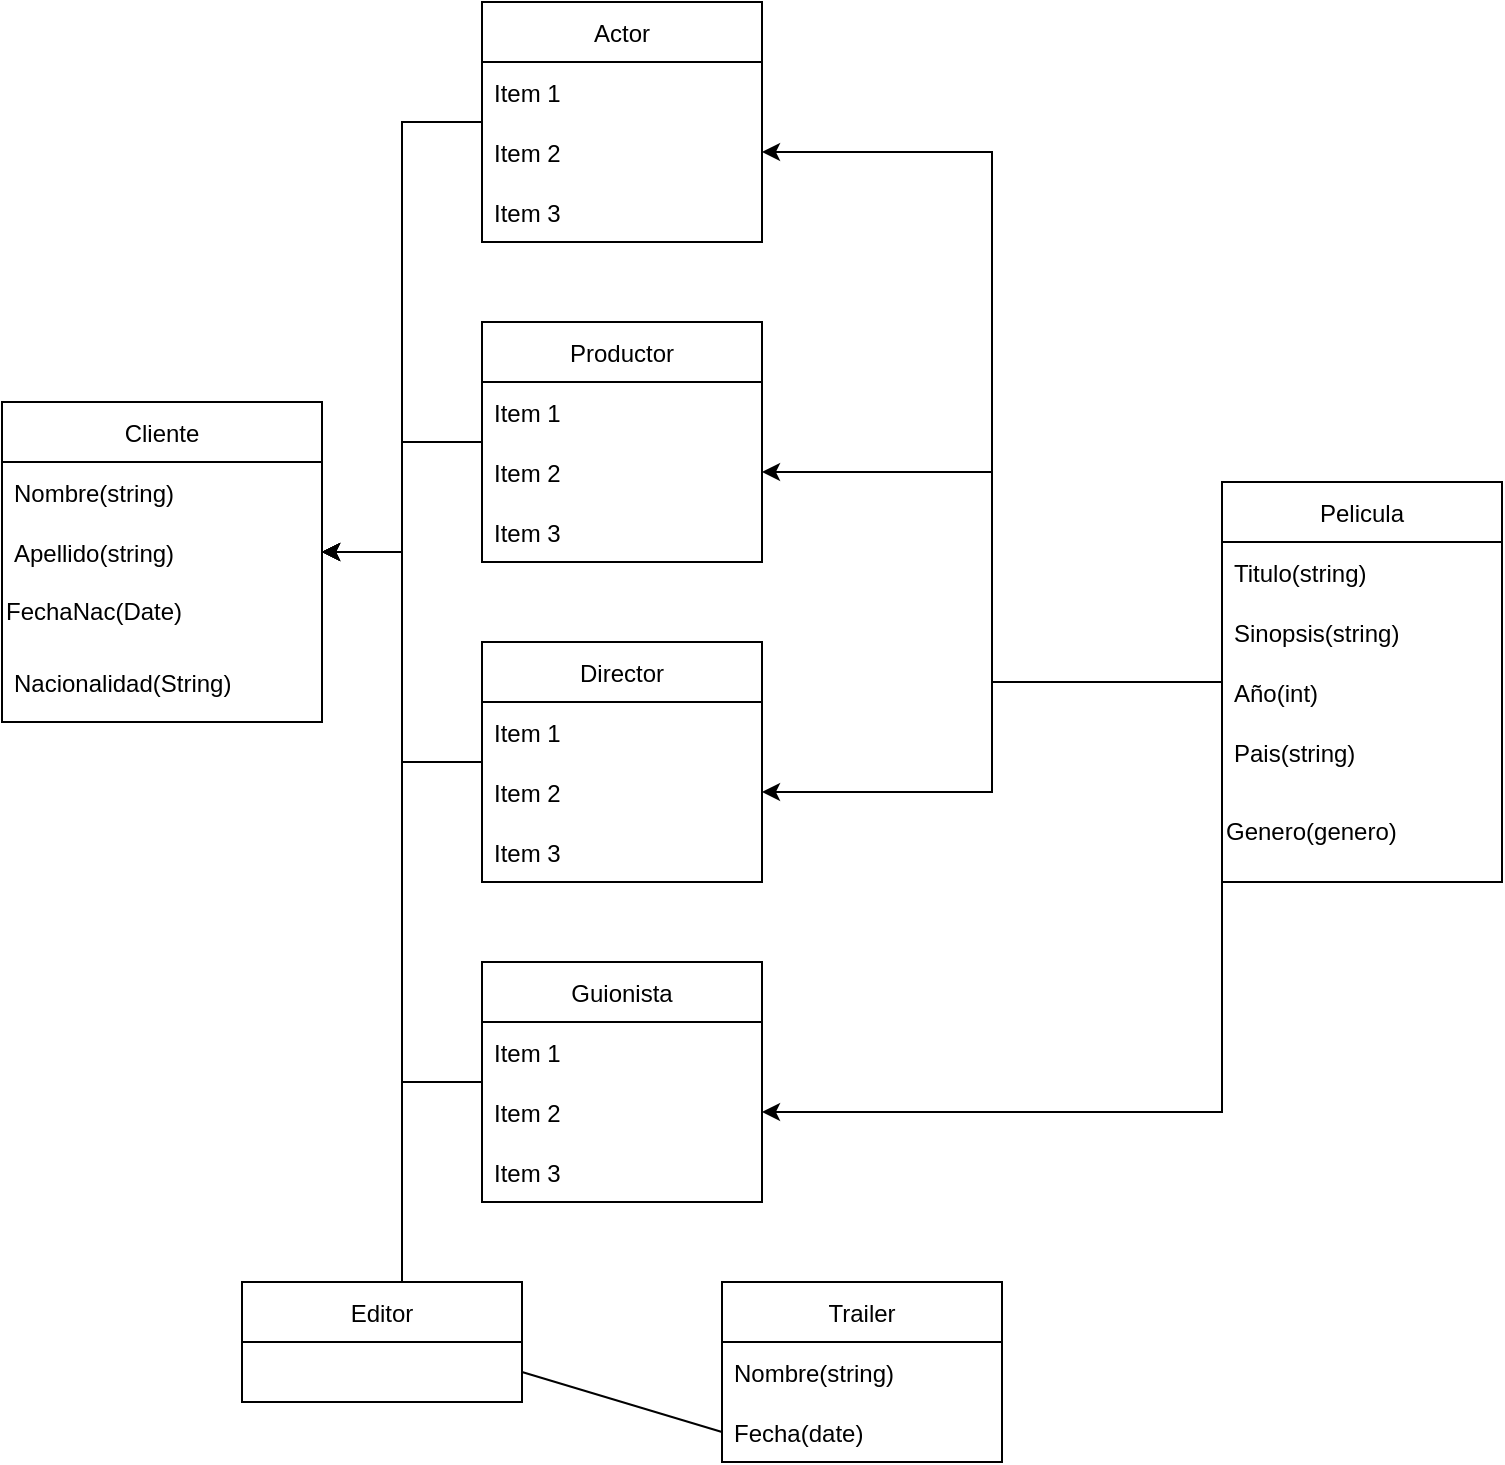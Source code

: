 <mxfile version="20.0.0" type="device" pages="10"><diagram id="Ktgdf5eR_dJLbEVH7GEn" name="Diagrama de Clases"><mxGraphModel dx="1422" dy="798" grid="1" gridSize="10" guides="1" tooltips="1" connect="1" arrows="1" fold="1" page="1" pageScale="1" pageWidth="1169" pageHeight="1654" math="0" shadow="0"><root><mxCell id="0"/><mxCell id="1" parent="0"/><mxCell id="sp_p31ztLAMha8-YciZp-46" value="Cliente" style="swimlane;fontStyle=0;childLayout=stackLayout;horizontal=1;startSize=30;horizontalStack=0;resizeParent=1;resizeParentMax=0;resizeLast=0;collapsible=1;marginBottom=0;" parent="1" vertex="1"><mxGeometry x="80" y="320" width="160" height="160" as="geometry"/></mxCell><mxCell id="sp_p31ztLAMha8-YciZp-47" value="Nombre(string)" style="text;strokeColor=none;fillColor=none;align=left;verticalAlign=middle;spacingLeft=4;spacingRight=4;overflow=hidden;points=[[0,0.5],[1,0.5]];portConstraint=eastwest;rotatable=0;" parent="sp_p31ztLAMha8-YciZp-46" vertex="1"><mxGeometry y="30" width="160" height="30" as="geometry"/></mxCell><mxCell id="sp_p31ztLAMha8-YciZp-48" value="Apellido(string)" style="text;strokeColor=none;fillColor=none;align=left;verticalAlign=middle;spacingLeft=4;spacingRight=4;overflow=hidden;points=[[0,0.5],[1,0.5]];portConstraint=eastwest;rotatable=0;" parent="sp_p31ztLAMha8-YciZp-46" vertex="1"><mxGeometry y="60" width="160" height="30" as="geometry"/></mxCell><mxCell id="sp_p31ztLAMha8-YciZp-49" value="FechaNac(Date)" style="text;html=1;strokeColor=none;fillColor=none;align=left;verticalAlign=middle;whiteSpace=wrap;rounded=0;" parent="sp_p31ztLAMha8-YciZp-46" vertex="1"><mxGeometry y="90" width="160" height="30" as="geometry"/></mxCell><mxCell id="sp_p31ztLAMha8-YciZp-50" value="Nacionalidad(String)" style="text;strokeColor=none;fillColor=none;align=left;verticalAlign=middle;spacingLeft=4;spacingRight=4;overflow=hidden;points=[[0,0.5],[1,0.5]];portConstraint=eastwest;rotatable=0;" parent="sp_p31ztLAMha8-YciZp-46" vertex="1"><mxGeometry y="120" width="160" height="40" as="geometry"/></mxCell><mxCell id="sp_p31ztLAMha8-YciZp-51" style="edgeStyle=orthogonalEdgeStyle;rounded=0;orthogonalLoop=1;jettySize=auto;html=1;entryX=1;entryY=0.5;entryDx=0;entryDy=0;" parent="1" source="sp_p31ztLAMha8-YciZp-52" target="sp_p31ztLAMha8-YciZp-48" edge="1"><mxGeometry relative="1" as="geometry"><Array as="points"><mxPoint x="280" y="180"/><mxPoint x="280" y="395"/></Array></mxGeometry></mxCell><mxCell id="sp_p31ztLAMha8-YciZp-52" value="Actor" style="swimlane;fontStyle=0;childLayout=stackLayout;horizontal=1;startSize=30;horizontalStack=0;resizeParent=1;resizeParentMax=0;resizeLast=0;collapsible=1;marginBottom=0;" parent="1" vertex="1"><mxGeometry x="320" y="120" width="140" height="120" as="geometry"/></mxCell><mxCell id="sp_p31ztLAMha8-YciZp-53" value="Item 1" style="text;strokeColor=none;fillColor=none;align=left;verticalAlign=middle;spacingLeft=4;spacingRight=4;overflow=hidden;points=[[0,0.5],[1,0.5]];portConstraint=eastwest;rotatable=0;" parent="sp_p31ztLAMha8-YciZp-52" vertex="1"><mxGeometry y="30" width="140" height="30" as="geometry"/></mxCell><mxCell id="sp_p31ztLAMha8-YciZp-54" value="Item 2" style="text;strokeColor=none;fillColor=none;align=left;verticalAlign=middle;spacingLeft=4;spacingRight=4;overflow=hidden;points=[[0,0.5],[1,0.5]];portConstraint=eastwest;rotatable=0;" parent="sp_p31ztLAMha8-YciZp-52" vertex="1"><mxGeometry y="60" width="140" height="30" as="geometry"/></mxCell><mxCell id="sp_p31ztLAMha8-YciZp-55" value="Item 3" style="text;strokeColor=none;fillColor=none;align=left;verticalAlign=middle;spacingLeft=4;spacingRight=4;overflow=hidden;points=[[0,0.5],[1,0.5]];portConstraint=eastwest;rotatable=0;" parent="sp_p31ztLAMha8-YciZp-52" vertex="1"><mxGeometry y="90" width="140" height="30" as="geometry"/></mxCell><mxCell id="sp_p31ztLAMha8-YciZp-56" style="edgeStyle=orthogonalEdgeStyle;rounded=0;orthogonalLoop=1;jettySize=auto;html=1;entryX=1;entryY=0.5;entryDx=0;entryDy=0;" parent="1" source="sp_p31ztLAMha8-YciZp-57" target="sp_p31ztLAMha8-YciZp-48" edge="1"><mxGeometry relative="1" as="geometry"/></mxCell><mxCell id="sp_p31ztLAMha8-YciZp-57" value="Productor" style="swimlane;fontStyle=0;childLayout=stackLayout;horizontal=1;startSize=30;horizontalStack=0;resizeParent=1;resizeParentMax=0;resizeLast=0;collapsible=1;marginBottom=0;" parent="1" vertex="1"><mxGeometry x="320" y="280" width="140" height="120" as="geometry"/></mxCell><mxCell id="sp_p31ztLAMha8-YciZp-58" value="Item 1" style="text;strokeColor=none;fillColor=none;align=left;verticalAlign=middle;spacingLeft=4;spacingRight=4;overflow=hidden;points=[[0,0.5],[1,0.5]];portConstraint=eastwest;rotatable=0;" parent="sp_p31ztLAMha8-YciZp-57" vertex="1"><mxGeometry y="30" width="140" height="30" as="geometry"/></mxCell><mxCell id="sp_p31ztLAMha8-YciZp-59" value="Item 2" style="text;strokeColor=none;fillColor=none;align=left;verticalAlign=middle;spacingLeft=4;spacingRight=4;overflow=hidden;points=[[0,0.5],[1,0.5]];portConstraint=eastwest;rotatable=0;" parent="sp_p31ztLAMha8-YciZp-57" vertex="1"><mxGeometry y="60" width="140" height="30" as="geometry"/></mxCell><mxCell id="sp_p31ztLAMha8-YciZp-60" value="Item 3" style="text;strokeColor=none;fillColor=none;align=left;verticalAlign=middle;spacingLeft=4;spacingRight=4;overflow=hidden;points=[[0,0.5],[1,0.5]];portConstraint=eastwest;rotatable=0;" parent="sp_p31ztLAMha8-YciZp-57" vertex="1"><mxGeometry y="90" width="140" height="30" as="geometry"/></mxCell><mxCell id="sp_p31ztLAMha8-YciZp-61" style="edgeStyle=orthogonalEdgeStyle;rounded=0;orthogonalLoop=1;jettySize=auto;html=1;entryX=1;entryY=0.5;entryDx=0;entryDy=0;" parent="1" source="sp_p31ztLAMha8-YciZp-62" target="sp_p31ztLAMha8-YciZp-48" edge="1"><mxGeometry relative="1" as="geometry"><Array as="points"><mxPoint x="280" y="500"/><mxPoint x="280" y="395"/></Array></mxGeometry></mxCell><mxCell id="sp_p31ztLAMha8-YciZp-62" value="Director" style="swimlane;fontStyle=0;childLayout=stackLayout;horizontal=1;startSize=30;horizontalStack=0;resizeParent=1;resizeParentMax=0;resizeLast=0;collapsible=1;marginBottom=0;" parent="1" vertex="1"><mxGeometry x="320" y="440" width="140" height="120" as="geometry"/></mxCell><mxCell id="sp_p31ztLAMha8-YciZp-63" value="Item 1" style="text;strokeColor=none;fillColor=none;align=left;verticalAlign=middle;spacingLeft=4;spacingRight=4;overflow=hidden;points=[[0,0.5],[1,0.5]];portConstraint=eastwest;rotatable=0;" parent="sp_p31ztLAMha8-YciZp-62" vertex="1"><mxGeometry y="30" width="140" height="30" as="geometry"/></mxCell><mxCell id="sp_p31ztLAMha8-YciZp-64" value="Item 2" style="text;strokeColor=none;fillColor=none;align=left;verticalAlign=middle;spacingLeft=4;spacingRight=4;overflow=hidden;points=[[0,0.5],[1,0.5]];portConstraint=eastwest;rotatable=0;" parent="sp_p31ztLAMha8-YciZp-62" vertex="1"><mxGeometry y="60" width="140" height="30" as="geometry"/></mxCell><mxCell id="sp_p31ztLAMha8-YciZp-65" value="Item 3" style="text;strokeColor=none;fillColor=none;align=left;verticalAlign=middle;spacingLeft=4;spacingRight=4;overflow=hidden;points=[[0,0.5],[1,0.5]];portConstraint=eastwest;rotatable=0;" parent="sp_p31ztLAMha8-YciZp-62" vertex="1"><mxGeometry y="90" width="140" height="30" as="geometry"/></mxCell><mxCell id="sp_p31ztLAMha8-YciZp-66" style="edgeStyle=orthogonalEdgeStyle;rounded=0;orthogonalLoop=1;jettySize=auto;html=1;entryX=1;entryY=0.5;entryDx=0;entryDy=0;" parent="1" source="sp_p31ztLAMha8-YciZp-67" target="sp_p31ztLAMha8-YciZp-48" edge="1"><mxGeometry relative="1" as="geometry"><Array as="points"><mxPoint x="280" y="660"/><mxPoint x="280" y="395"/></Array></mxGeometry></mxCell><mxCell id="sp_p31ztLAMha8-YciZp-67" value="Guionista" style="swimlane;fontStyle=0;childLayout=stackLayout;horizontal=1;startSize=30;horizontalStack=0;resizeParent=1;resizeParentMax=0;resizeLast=0;collapsible=1;marginBottom=0;" parent="1" vertex="1"><mxGeometry x="320" y="600" width="140" height="120" as="geometry"/></mxCell><mxCell id="sp_p31ztLAMha8-YciZp-68" value="Item 1" style="text;strokeColor=none;fillColor=none;align=left;verticalAlign=middle;spacingLeft=4;spacingRight=4;overflow=hidden;points=[[0,0.5],[1,0.5]];portConstraint=eastwest;rotatable=0;" parent="sp_p31ztLAMha8-YciZp-67" vertex="1"><mxGeometry y="30" width="140" height="30" as="geometry"/></mxCell><mxCell id="sp_p31ztLAMha8-YciZp-69" value="Item 2" style="text;strokeColor=none;fillColor=none;align=left;verticalAlign=middle;spacingLeft=4;spacingRight=4;overflow=hidden;points=[[0,0.5],[1,0.5]];portConstraint=eastwest;rotatable=0;" parent="sp_p31ztLAMha8-YciZp-67" vertex="1"><mxGeometry y="60" width="140" height="30" as="geometry"/></mxCell><mxCell id="sp_p31ztLAMha8-YciZp-70" value="Item 3" style="text;strokeColor=none;fillColor=none;align=left;verticalAlign=middle;spacingLeft=4;spacingRight=4;overflow=hidden;points=[[0,0.5],[1,0.5]];portConstraint=eastwest;rotatable=0;" parent="sp_p31ztLAMha8-YciZp-67" vertex="1"><mxGeometry y="90" width="140" height="30" as="geometry"/></mxCell><mxCell id="sp_p31ztLAMha8-YciZp-71" style="edgeStyle=orthogonalEdgeStyle;rounded=0;orthogonalLoop=1;jettySize=auto;html=1;entryX=1;entryY=0.5;entryDx=0;entryDy=0;" parent="1" source="sp_p31ztLAMha8-YciZp-72" target="sp_p31ztLAMha8-YciZp-48" edge="1"><mxGeometry relative="1" as="geometry"><Array as="points"><mxPoint x="280" y="395"/></Array></mxGeometry></mxCell><mxCell id="sp_p31ztLAMha8-YciZp-72" value="Editor" style="swimlane;fontStyle=0;childLayout=stackLayout;horizontal=1;startSize=30;horizontalStack=0;resizeParent=1;resizeParentMax=0;resizeLast=0;collapsible=1;marginBottom=0;" parent="1" vertex="1"><mxGeometry x="200" y="760" width="140" height="60" as="geometry"/></mxCell><mxCell id="sp_p31ztLAMha8-YciZp-73" value="Trailer" style="swimlane;fontStyle=0;childLayout=stackLayout;horizontal=1;startSize=30;horizontalStack=0;resizeParent=1;resizeParentMax=0;resizeLast=0;collapsible=1;marginBottom=0;" parent="1" vertex="1"><mxGeometry x="440" y="760" width="140" height="90" as="geometry"/></mxCell><mxCell id="sp_p31ztLAMha8-YciZp-74" value="Nombre(string)" style="text;strokeColor=none;fillColor=none;align=left;verticalAlign=middle;spacingLeft=4;spacingRight=4;overflow=hidden;points=[[0,0.5],[1,0.5]];portConstraint=eastwest;rotatable=0;" parent="sp_p31ztLAMha8-YciZp-73" vertex="1"><mxGeometry y="30" width="140" height="30" as="geometry"/></mxCell><mxCell id="sp_p31ztLAMha8-YciZp-75" value="Fecha(date)" style="text;strokeColor=none;fillColor=none;align=left;verticalAlign=middle;spacingLeft=4;spacingRight=4;overflow=hidden;points=[[0,0.5],[1,0.5]];portConstraint=eastwest;rotatable=0;" parent="sp_p31ztLAMha8-YciZp-73" vertex="1"><mxGeometry y="60" width="140" height="30" as="geometry"/></mxCell><mxCell id="sp_p31ztLAMha8-YciZp-76" value="" style="endArrow=none;html=1;rounded=0;entryX=0;entryY=0.5;entryDx=0;entryDy=0;exitX=1;exitY=0.5;exitDx=0;exitDy=0;" parent="1" target="sp_p31ztLAMha8-YciZp-75" edge="1"><mxGeometry width="50" height="50" relative="1" as="geometry"><mxPoint x="340" y="805" as="sourcePoint"/><mxPoint x="500" y="610" as="targetPoint"/></mxGeometry></mxCell><mxCell id="sp_p31ztLAMha8-YciZp-77" style="edgeStyle=orthogonalEdgeStyle;rounded=0;orthogonalLoop=1;jettySize=auto;html=1;entryX=1;entryY=0.5;entryDx=0;entryDy=0;" parent="1" source="sp_p31ztLAMha8-YciZp-80" target="sp_p31ztLAMha8-YciZp-59" edge="1"><mxGeometry relative="1" as="geometry"><Array as="points"><mxPoint x="575" y="460"/><mxPoint x="575" y="355"/></Array></mxGeometry></mxCell><mxCell id="sp_p31ztLAMha8-YciZp-78" style="edgeStyle=orthogonalEdgeStyle;rounded=0;orthogonalLoop=1;jettySize=auto;html=1;entryX=1;entryY=0.5;entryDx=0;entryDy=0;" parent="1" source="sp_p31ztLAMha8-YciZp-80" target="sp_p31ztLAMha8-YciZp-64" edge="1"><mxGeometry relative="1" as="geometry"/></mxCell><mxCell id="sp_p31ztLAMha8-YciZp-79" style="edgeStyle=orthogonalEdgeStyle;rounded=0;orthogonalLoop=1;jettySize=auto;html=1;entryX=1;entryY=0.5;entryDx=0;entryDy=0;" parent="1" source="sp_p31ztLAMha8-YciZp-80" target="sp_p31ztLAMha8-YciZp-69" edge="1"><mxGeometry relative="1" as="geometry"><Array as="points"><mxPoint x="690" y="675"/></Array></mxGeometry></mxCell><mxCell id="sp_p31ztLAMha8-YciZp-80" value="Pelicula" style="swimlane;fontStyle=0;childLayout=stackLayout;horizontal=1;startSize=30;horizontalStack=0;resizeParent=1;resizeParentMax=0;resizeLast=0;collapsible=1;marginBottom=0;" parent="1" vertex="1"><mxGeometry x="690" y="360" width="140" height="200" as="geometry"/></mxCell><mxCell id="sp_p31ztLAMha8-YciZp-81" value="Titulo(string)" style="text;strokeColor=none;fillColor=none;align=left;verticalAlign=middle;spacingLeft=4;spacingRight=4;overflow=hidden;points=[[0,0.5],[1,0.5]];portConstraint=eastwest;rotatable=0;" parent="sp_p31ztLAMha8-YciZp-80" vertex="1"><mxGeometry y="30" width="140" height="30" as="geometry"/></mxCell><mxCell id="sp_p31ztLAMha8-YciZp-82" value="Sinopsis(string)" style="text;strokeColor=none;fillColor=none;align=left;verticalAlign=middle;spacingLeft=4;spacingRight=4;overflow=hidden;points=[[0,0.5],[1,0.5]];portConstraint=eastwest;rotatable=0;" parent="sp_p31ztLAMha8-YciZp-80" vertex="1"><mxGeometry y="60" width="140" height="30" as="geometry"/></mxCell><mxCell id="sp_p31ztLAMha8-YciZp-83" value="Año(int)" style="text;strokeColor=none;fillColor=none;align=left;verticalAlign=middle;spacingLeft=4;spacingRight=4;overflow=hidden;points=[[0,0.5],[1,0.5]];portConstraint=eastwest;rotatable=0;" parent="sp_p31ztLAMha8-YciZp-80" vertex="1"><mxGeometry y="90" width="140" height="30" as="geometry"/></mxCell><mxCell id="sp_p31ztLAMha8-YciZp-84" value="Pais(string)" style="text;strokeColor=none;fillColor=none;align=left;verticalAlign=middle;spacingLeft=4;spacingRight=4;overflow=hidden;points=[[0,0.5],[1,0.5]];portConstraint=eastwest;rotatable=0;" parent="sp_p31ztLAMha8-YciZp-80" vertex="1"><mxGeometry y="120" width="140" height="30" as="geometry"/></mxCell><mxCell id="sp_p31ztLAMha8-YciZp-85" value="Genero(genero)" style="text;html=1;strokeColor=none;fillColor=none;align=left;verticalAlign=middle;whiteSpace=wrap;rounded=0;" parent="sp_p31ztLAMha8-YciZp-80" vertex="1"><mxGeometry y="150" width="140" height="50" as="geometry"/></mxCell><mxCell id="sp_p31ztLAMha8-YciZp-86" style="edgeStyle=orthogonalEdgeStyle;rounded=0;orthogonalLoop=1;jettySize=auto;html=1;exitX=0;exitY=0.5;exitDx=0;exitDy=0;entryX=1;entryY=0.5;entryDx=0;entryDy=0;" parent="1" source="sp_p31ztLAMha8-YciZp-83" target="sp_p31ztLAMha8-YciZp-54" edge="1"><mxGeometry relative="1" as="geometry"><Array as="points"><mxPoint x="690" y="460"/><mxPoint x="575" y="460"/><mxPoint x="575" y="195"/></Array></mxGeometry></mxCell></root></mxGraphModel></diagram><diagram id="Q3Dm4Nb2k3K5Cwwght-S" name="Diagrama Despliegue"><mxGraphModel dx="544" dy="938" grid="1" gridSize="10" guides="1" tooltips="1" connect="1" arrows="1" fold="1" page="1" pageScale="1" pageWidth="1169" pageHeight="1654" math="0" shadow="0"><root><mxCell id="0"/><mxCell id="1" parent="0"/><mxCell id="w0MT6wFooesT5V6cWSpk-1" value="Inversionistas" style="verticalAlign=top;align=left;spacingTop=8;spacingLeft=2;spacingRight=12;shape=cube;size=10;direction=south;fontStyle=4;html=1;" vertex="1" parent="1"><mxGeometry x="40" y="160" width="180" height="120" as="geometry"/></mxCell><mxCell id="w0MT6wFooesT5V6cWSpk-2" value="Asociación de&amp;nbsp;&lt;br&gt;Directores" style="verticalAlign=top;align=left;spacingTop=8;spacingLeft=2;spacingRight=12;shape=cube;size=10;direction=south;fontStyle=4;html=1;" vertex="1" parent="1"><mxGeometry x="240" y="80" width="180" height="120" as="geometry"/></mxCell><mxCell id="w0MT6wFooesT5V6cWSpk-3" value="Asociación de&amp;nbsp;&lt;br&gt;Productores" style="verticalAlign=top;align=left;spacingTop=8;spacingLeft=2;spacingRight=12;shape=cube;size=10;direction=south;fontStyle=4;html=1;" vertex="1" parent="1"><mxGeometry x="480" y="80" width="180" height="120" as="geometry"/></mxCell><mxCell id="w0MT6wFooesT5V6cWSpk-4" value="Asociación de&amp;nbsp;&lt;br&gt;Actores" style="verticalAlign=top;align=left;spacingTop=8;spacingLeft=2;spacingRight=12;shape=cube;size=10;direction=south;fontStyle=4;html=1;" vertex="1" parent="1"><mxGeometry x="720" y="80" width="180" height="120" as="geometry"/></mxCell><mxCell id="w0MT6wFooesT5V6cWSpk-5" value="Plataformas" style="verticalAlign=top;align=left;spacingTop=8;spacingLeft=2;spacingRight=12;shape=cube;size=10;direction=south;fontStyle=4;html=1;" vertex="1" parent="1"><mxGeometry x="920" y="200" width="180" height="120" as="geometry"/></mxCell><mxCell id="w0MT6wFooesT5V6cWSpk-6" value="Equipo de Creación de la Pelicula" style="verticalAlign=top;align=left;spacingTop=8;spacingLeft=2;spacingRight=12;shape=cube;size=10;direction=south;fontStyle=4;html=1;" vertex="1" parent="1"><mxGeometry x="280" y="360" width="569" height="330" as="geometry"/></mxCell><mxCell id="w0MT6wFooesT5V6cWSpk-7" value="Guinist(@)s" style="shape=module;align=left;spacingLeft=20;align=center;verticalAlign=top;" vertex="1" parent="1"><mxGeometry x="320" y="440" width="100" height="50" as="geometry"/></mxCell><mxCell id="w0MT6wFooesT5V6cWSpk-8" value="Actor(es)" style="shape=module;align=left;spacingLeft=20;align=center;verticalAlign=top;" vertex="1" parent="1"><mxGeometry x="320" y="510" width="100" height="50" as="geometry"/></mxCell><mxCell id="w0MT6wFooesT5V6cWSpk-9" value="Trailer(s)" style="shape=module;align=left;spacingLeft=20;align=center;verticalAlign=top;" vertex="1" parent="1"><mxGeometry x="320" y="610" width="100" height="50" as="geometry"/></mxCell><mxCell id="w0MT6wFooesT5V6cWSpk-10" value="Productor(es)" style="shape=module;align=left;spacingLeft=20;align=center;verticalAlign=top;" vertex="1" parent="1"><mxGeometry x="480" y="439" width="100" height="50" as="geometry"/></mxCell><mxCell id="w0MT6wFooesT5V6cWSpk-11" value="Editor(es)" style="shape=module;align=left;spacingLeft=20;align=center;verticalAlign=top;" vertex="1" parent="1"><mxGeometry x="480" y="520" width="100" height="50" as="geometry"/></mxCell><mxCell id="w0MT6wFooesT5V6cWSpk-12" value="Video de &#10;Pelicula" style="shape=module;align=left;spacingLeft=20;align=center;verticalAlign=top;" vertex="1" parent="1"><mxGeometry x="480" y="610" width="100" height="50" as="geometry"/></mxCell><mxCell id="w0MT6wFooesT5V6cWSpk-13" value="Directo(es)" style="shape=module;align=left;spacingLeft=20;align=center;verticalAlign=top;" vertex="1" parent="1"><mxGeometry x="710" y="438" width="100" height="50" as="geometry"/></mxCell><mxCell id="w0MT6wFooesT5V6cWSpk-14" value="Conexion" style="endArrow=block;endSize=16;endFill=0;html=1;rounded=0;entryX=0;entryY=0;entryDx=10;entryDy=569;entryPerimeter=0;exitX=0;exitY=0;exitDx=115;exitDy=5;exitPerimeter=0;" edge="1" parent="1" source="w0MT6wFooesT5V6cWSpk-1" target="w0MT6wFooesT5V6cWSpk-6"><mxGeometry x="-0.011" y="3" width="160" relative="1" as="geometry"><mxPoint x="210" y="280" as="sourcePoint"/><mxPoint x="370" y="280" as="targetPoint"/><mxPoint x="1" as="offset"/></mxGeometry></mxCell><mxCell id="w0MT6wFooesT5V6cWSpk-15" value="Conexion" style="endArrow=block;endSize=16;endFill=0;html=1;rounded=0;exitX=0;exitY=0;exitDx=120;exitDy=95;exitPerimeter=0;" edge="1" parent="1" source="w0MT6wFooesT5V6cWSpk-2" target="w0MT6wFooesT5V6cWSpk-6"><mxGeometry x="-0.011" y="3" width="160" relative="1" as="geometry"><mxPoint x="337.5" y="200" as="sourcePoint"/><mxPoint x="402.5" y="295" as="targetPoint"/><mxPoint x="1" as="offset"/></mxGeometry></mxCell><mxCell id="w0MT6wFooesT5V6cWSpk-16" value="Conexion" style="endArrow=block;endSize=16;endFill=0;html=1;rounded=0;exitX=0;exitY=0;exitDx=115;exitDy=5;exitPerimeter=0;" edge="1" parent="1" target="w0MT6wFooesT5V6cWSpk-6"><mxGeometry x="-0.011" y="3" width="160" relative="1" as="geometry"><mxPoint x="570" y="200" as="sourcePoint"/><mxPoint x="635.0" y="295" as="targetPoint"/><mxPoint x="1" as="offset"/></mxGeometry></mxCell><mxCell id="w0MT6wFooesT5V6cWSpk-17" value="Conexion" style="endArrow=block;endSize=16;endFill=0;html=1;rounded=0;entryX=0.006;entryY=0.236;entryDx=0;entryDy=0;entryPerimeter=0;exitX=0;exitY=0;exitDx=115;exitDy=5;exitPerimeter=0;" edge="1" parent="1" target="w0MT6wFooesT5V6cWSpk-6"><mxGeometry x="-0.011" y="3" width="160" relative="1" as="geometry"><mxPoint x="800" y="200" as="sourcePoint"/><mxPoint x="865.0" y="295" as="targetPoint"/><mxPoint x="1" as="offset"/></mxGeometry></mxCell><mxCell id="w0MT6wFooesT5V6cWSpk-18" value="Conexion" style="endArrow=block;endSize=16;endFill=0;html=1;rounded=0;entryX=0;entryY=0;entryDx=0;entryDy=0;entryPerimeter=0;exitX=0;exitY=0;exitDx=120;exitDy=95;exitPerimeter=0;" edge="1" parent="1" source="w0MT6wFooesT5V6cWSpk-5" target="w0MT6wFooesT5V6cWSpk-6"><mxGeometry x="-0.011" y="3" width="160" relative="1" as="geometry"><mxPoint x="1000" y="320" as="sourcePoint"/><mxPoint x="1065" y="415" as="targetPoint"/><mxPoint x="1" as="offset"/></mxGeometry></mxCell></root></mxGraphModel></diagram><diagram id="cpuo8LAzULKHRiNtPaJU" name="Diagrama Objetos"><mxGraphModel dx="660" dy="1139" grid="1" gridSize="10" guides="1" tooltips="1" connect="1" arrows="1" fold="1" page="1" pageScale="1" pageWidth="1169" pageHeight="1654" math="0" shadow="0"><root><mxCell id="0"/><mxCell id="1" parent="0"/><mxCell id="NX5GWnJF_9n53FNAUWwd-3" value="&lt;p style=&quot;margin:0px;margin-top:4px;text-align:center;&quot;&gt;&lt;br&gt;&lt;b&gt;Susana: Cliente&lt;/b&gt;&lt;/p&gt;" style="verticalAlign=top;align=left;overflow=fill;fontSize=12;fontFamily=Helvetica;html=1;strokeWidth=1;" vertex="1" parent="1"><mxGeometry x="80" y="40" width="160" height="80" as="geometry"/></mxCell><mxCell id="NX5GWnJF_9n53FNAUWwd-4" value="&lt;p style=&quot;margin:0px;margin-top:4px;text-align:center;&quot;&gt;&lt;br&gt;&lt;b&gt;Peacemeaker: Pelicula&lt;/b&gt;&lt;/p&gt;" style="verticalAlign=top;align=left;overflow=fill;fontSize=12;fontFamily=Helvetica;html=1;strokeWidth=1;" vertex="1" parent="1"><mxGeometry x="360" y="120" width="160" height="80" as="geometry"/></mxCell><mxCell id="fM5Kk2pjIGqFUZDG6jia-1" value="&lt;p style=&quot;margin:0px;margin-top:4px;text-align:center;&quot;&gt;Tomas: Guionista&lt;/p&gt;" style="verticalAlign=top;align=left;overflow=fill;fontSize=12;fontFamily=Helvetica;html=1;strokeWidth=1;" vertex="1" parent="1"><mxGeometry x="80" y="160" width="160" height="80" as="geometry"/></mxCell><mxCell id="fM5Kk2pjIGqFUZDG6jia-2" value="&lt;p style=&quot;margin:0px;margin-top:4px;text-align:center;&quot;&gt;Alan: Director&lt;/p&gt;" style="verticalAlign=top;align=left;overflow=fill;fontSize=12;fontFamily=Helvetica;html=1;strokeWidth=1;" vertex="1" parent="1"><mxGeometry x="80" y="400" width="160" height="80" as="geometry"/></mxCell><mxCell id="fM5Kk2pjIGqFUZDG6jia-3" value="&lt;p style=&quot;margin:0px;margin-top:4px;text-align:center;&quot;&gt;Andres: Actor&lt;/p&gt;" style="verticalAlign=top;align=left;overflow=fill;fontSize=12;fontFamily=Helvetica;html=1;strokeWidth=1;" vertex="1" parent="1"><mxGeometry x="80" y="520" width="160" height="80" as="geometry"/></mxCell><mxCell id="fM5Kk2pjIGqFUZDG6jia-4" value="&lt;p style=&quot;margin:0px;margin-top:4px;text-align:center;&quot;&gt;Jose: Productor&lt;/p&gt;" style="verticalAlign=top;align=left;overflow=fill;fontSize=12;fontFamily=Helvetica;html=1;strokeWidth=1;" vertex="1" parent="1"><mxGeometry x="80" y="280" width="160" height="80" as="geometry"/></mxCell><mxCell id="fM5Kk2pjIGqFUZDG6jia-5" value="&lt;p style=&quot;margin:0px;margin-top:4px;text-align:center;&quot;&gt;Luis: Inversionista&lt;/p&gt;" style="verticalAlign=top;align=left;overflow=fill;fontSize=12;fontFamily=Helvetica;html=1;strokeWidth=1;" vertex="1" parent="1"><mxGeometry x="80" y="640" width="160" height="80" as="geometry"/></mxCell><mxCell id="fM5Kk2pjIGqFUZDG6jia-6" value="&lt;p style=&quot;margin:0px;margin-top:4px;text-align:center;&quot;&gt;Sebastian: Editor&lt;/p&gt;" style="verticalAlign=top;align=left;overflow=fill;fontSize=12;fontFamily=Helvetica;html=1;strokeWidth=1;" vertex="1" parent="1"><mxGeometry x="80" y="760" width="160" height="80" as="geometry"/></mxCell><mxCell id="fM5Kk2pjIGqFUZDG6jia-8" value="&lt;p style=&quot;margin:0px;margin-top:4px;text-align:center;&quot;&gt;Trailer Peacemeaker: Trailer&lt;/p&gt;" style="verticalAlign=top;align=left;overflow=fill;fontSize=12;fontFamily=Helvetica;html=1;strokeWidth=1;" vertex="1" parent="1"><mxGeometry x="360" y="360" width="160" height="80" as="geometry"/></mxCell><mxCell id="sVYsAXni7HOxsOSncYjR-1" value="" style="endArrow=none;html=1;rounded=0;exitX=1;exitY=1;exitDx=0;exitDy=0;entryX=0;entryY=0;entryDx=0;entryDy=0;" edge="1" parent="1" source="NX5GWnJF_9n53FNAUWwd-3" target="NX5GWnJF_9n53FNAUWwd-4"><mxGeometry width="50" height="50" relative="1" as="geometry"><mxPoint x="270" y="150" as="sourcePoint"/><mxPoint x="320" y="100" as="targetPoint"/></mxGeometry></mxCell><mxCell id="sVYsAXni7HOxsOSncYjR-9" value="Cliente" style="edgeLabel;html=1;align=center;verticalAlign=middle;resizable=0;points=[];" vertex="1" connectable="0" parent="sVYsAXni7HOxsOSncYjR-1"><mxGeometry x="0.238" y="-1" relative="1" as="geometry"><mxPoint as="offset"/></mxGeometry></mxCell><mxCell id="sVYsAXni7HOxsOSncYjR-2" value="" style="endArrow=none;html=1;rounded=0;exitX=1;exitY=1;exitDx=0;exitDy=0;entryX=0;entryY=1;entryDx=0;entryDy=0;" edge="1" parent="1" source="fM5Kk2pjIGqFUZDG6jia-1" target="NX5GWnJF_9n53FNAUWwd-4"><mxGeometry width="50" height="50" relative="1" as="geometry"><mxPoint x="330" y="360" as="sourcePoint"/><mxPoint x="380" y="310" as="targetPoint"/></mxGeometry></mxCell><mxCell id="sVYsAXni7HOxsOSncYjR-10" value="Participe" style="edgeLabel;html=1;align=center;verticalAlign=middle;resizable=0;points=[];" vertex="1" connectable="0" parent="sVYsAXni7HOxsOSncYjR-2"><mxGeometry x="-0.298" y="2" relative="1" as="geometry"><mxPoint as="offset"/></mxGeometry></mxCell><mxCell id="sVYsAXni7HOxsOSncYjR-3" value="" style="endArrow=none;html=1;rounded=0;exitX=1;exitY=1;exitDx=0;exitDy=0;entryX=0;entryY=1;entryDx=0;entryDy=0;" edge="1" parent="1" source="fM5Kk2pjIGqFUZDG6jia-4" target="NX5GWnJF_9n53FNAUWwd-4"><mxGeometry width="50" height="50" relative="1" as="geometry"><mxPoint x="310" y="450" as="sourcePoint"/><mxPoint x="360" y="400" as="targetPoint"/></mxGeometry></mxCell><mxCell id="sVYsAXni7HOxsOSncYjR-12" value="Jefe Participe" style="edgeLabel;html=1;align=center;verticalAlign=middle;resizable=0;points=[];" vertex="1" connectable="0" parent="sVYsAXni7HOxsOSncYjR-3"><mxGeometry x="0.183" y="5" relative="1" as="geometry"><mxPoint as="offset"/></mxGeometry></mxCell><mxCell id="sVYsAXni7HOxsOSncYjR-4" value="" style="endArrow=none;html=1;rounded=0;exitX=1;exitY=1;exitDx=0;exitDy=0;entryX=0;entryY=1;entryDx=0;entryDy=0;" edge="1" parent="1" source="fM5Kk2pjIGqFUZDG6jia-2" target="NX5GWnJF_9n53FNAUWwd-4"><mxGeometry width="50" height="50" relative="1" as="geometry"><mxPoint x="260" y="500" as="sourcePoint"/><mxPoint x="310" y="450" as="targetPoint"/></mxGeometry></mxCell><mxCell id="sVYsAXni7HOxsOSncYjR-13" value="Participe" style="edgeLabel;html=1;align=center;verticalAlign=middle;resizable=0;points=[];" vertex="1" connectable="0" parent="sVYsAXni7HOxsOSncYjR-4"><mxGeometry x="-0.438" y="1" relative="1" as="geometry"><mxPoint as="offset"/></mxGeometry></mxCell><mxCell id="sVYsAXni7HOxsOSncYjR-5" value="" style="endArrow=none;html=1;rounded=0;exitX=1;exitY=1;exitDx=0;exitDy=0;entryX=0;entryY=1;entryDx=0;entryDy=0;" edge="1" parent="1" source="fM5Kk2pjIGqFUZDG6jia-3" target="NX5GWnJF_9n53FNAUWwd-4"><mxGeometry width="50" height="50" relative="1" as="geometry"><mxPoint x="260" y="620" as="sourcePoint"/><mxPoint x="310" y="570" as="targetPoint"/></mxGeometry></mxCell><mxCell id="sVYsAXni7HOxsOSncYjR-14" value="Participe" style="edgeLabel;html=1;align=center;verticalAlign=middle;resizable=0;points=[];" vertex="1" connectable="0" parent="sVYsAXni7HOxsOSncYjR-5"><mxGeometry x="-0.44" y="-1" relative="1" as="geometry"><mxPoint as="offset"/></mxGeometry></mxCell><mxCell id="sVYsAXni7HOxsOSncYjR-6" value="" style="endArrow=none;html=1;rounded=0;exitX=1;exitY=0;exitDx=0;exitDy=0;entryX=0;entryY=0;entryDx=0;entryDy=0;" edge="1" parent="1" source="fM5Kk2pjIGqFUZDG6jia-4" target="fM5Kk2pjIGqFUZDG6jia-8"><mxGeometry width="50" height="50" relative="1" as="geometry"><mxPoint x="400" y="550" as="sourcePoint"/><mxPoint x="450" y="500" as="targetPoint"/></mxGeometry></mxCell><mxCell id="sVYsAXni7HOxsOSncYjR-11" value="Jefe Participe" style="edgeLabel;html=1;align=center;verticalAlign=middle;resizable=0;points=[];" vertex="1" connectable="0" parent="sVYsAXni7HOxsOSncYjR-6"><mxGeometry x="-0.674" y="1" relative="1" as="geometry"><mxPoint y="1" as="offset"/></mxGeometry></mxCell><mxCell id="sVYsAXni7HOxsOSncYjR-7" value="" style="endArrow=none;html=1;rounded=0;exitX=1;exitY=0;exitDx=0;exitDy=0;entryX=0;entryY=1;entryDx=0;entryDy=0;" edge="1" parent="1" source="fM5Kk2pjIGqFUZDG6jia-6" target="fM5Kk2pjIGqFUZDG6jia-8"><mxGeometry width="50" height="50" relative="1" as="geometry"><mxPoint x="340" y="810" as="sourcePoint"/><mxPoint x="390" y="760" as="targetPoint"/></mxGeometry></mxCell><mxCell id="sVYsAXni7HOxsOSncYjR-16" value="Participe" style="edgeLabel;html=1;align=center;verticalAlign=middle;resizable=0;points=[];" vertex="1" connectable="0" parent="sVYsAXni7HOxsOSncYjR-7"><mxGeometry x="-0.587" y="-4" relative="1" as="geometry"><mxPoint y="-1" as="offset"/></mxGeometry></mxCell><mxCell id="sVYsAXni7HOxsOSncYjR-8" value="" style="endArrow=none;html=1;rounded=0;exitX=1;exitY=1;exitDx=0;exitDy=0;entryX=0;entryY=1;entryDx=0;entryDy=0;" edge="1" parent="1" source="fM5Kk2pjIGqFUZDG6jia-5" target="NX5GWnJF_9n53FNAUWwd-4"><mxGeometry width="50" height="50" relative="1" as="geometry"><mxPoint x="370" y="750" as="sourcePoint"/><mxPoint x="420" y="700" as="targetPoint"/></mxGeometry></mxCell><mxCell id="sVYsAXni7HOxsOSncYjR-15" value="Participe" style="edgeLabel;html=1;align=center;verticalAlign=middle;resizable=0;points=[];" vertex="1" connectable="0" parent="sVYsAXni7HOxsOSncYjR-8"><mxGeometry x="-0.541" y="-1" relative="1" as="geometry"><mxPoint as="offset"/></mxGeometry></mxCell></root></mxGraphModel></diagram><diagram id="n6JzhJfrrRh8tombHntw" name="Diagrama Componente"><mxGraphModel dx="462" dy="797" grid="1" gridSize="10" guides="1" tooltips="1" connect="1" arrows="1" fold="1" page="1" pageScale="1" pageWidth="1169" pageHeight="1654" math="0" shadow="0"><root><mxCell id="0"/><mxCell id="1" parent="0"/><mxCell id="_E-TJ9EQwetjCPyeIpUz-8" value="&lt;span style=&quot;background-color: initial; text-align: left;&quot;&gt;«Component»&lt;br&gt;&lt;/span&gt;&lt;b style=&quot;background-color: initial;&quot;&gt;Pelicula&lt;/b&gt;&lt;span style=&quot;background-color: initial; text-align: left;&quot;&gt;&lt;br&gt;&lt;/span&gt;" style="html=1;dropTarget=0;strokeWidth=1;align=center;" vertex="1" parent="1"><mxGeometry x="480" y="280" width="440" height="80" as="geometry"/></mxCell><mxCell id="_E-TJ9EQwetjCPyeIpUz-9" value="" style="shape=module;jettyWidth=8;jettyHeight=4;strokeWidth=1;" vertex="1" parent="_E-TJ9EQwetjCPyeIpUz-8"><mxGeometry x="1" width="20" height="20" relative="1" as="geometry"><mxPoint x="-27" y="7" as="offset"/></mxGeometry></mxCell><mxCell id="_E-TJ9EQwetjCPyeIpUz-24" value="«Component»&lt;br&gt;&lt;b&gt;Trailer&lt;/b&gt;" style="html=1;dropTarget=0;strokeWidth=1;" vertex="1" parent="1"><mxGeometry x="480" y="880" width="440" height="80" as="geometry"/></mxCell><mxCell id="_E-TJ9EQwetjCPyeIpUz-25" value="" style="shape=module;jettyWidth=8;jettyHeight=4;strokeWidth=1;" vertex="1" parent="_E-TJ9EQwetjCPyeIpUz-24"><mxGeometry x="1" width="20" height="20" relative="1" as="geometry"><mxPoint x="-27" y="7" as="offset"/></mxGeometry></mxCell><mxCell id="2UdM9fRPh5IT8xJL9s_O-1" value="&lt;p style=&quot;margin:0px;margin-top:4px;text-align:center;&quot;&gt;&lt;br&gt;&lt;b&gt;Susana: Cliente&lt;/b&gt;&lt;/p&gt;" style="verticalAlign=top;align=left;overflow=fill;fontSize=12;fontFamily=Helvetica;html=1;strokeWidth=1;" vertex="1" parent="1"><mxGeometry x="40" y="280" width="160" height="80" as="geometry"/></mxCell><mxCell id="2UdM9fRPh5IT8xJL9s_O-8" value="" style="swimlane;startSize=0;strokeWidth=1;" vertex="1" parent="1"><mxGeometry x="480" y="360" width="440" height="440" as="geometry"/></mxCell><mxCell id="2UdM9fRPh5IT8xJL9s_O-5" value="&lt;p style=&quot;margin:0px;margin-top:4px;text-align:center;&quot;&gt;Jose: Productor&lt;/p&gt;" style="verticalAlign=top;align=left;overflow=fill;fontSize=12;fontFamily=Helvetica;html=1;strokeWidth=1;" vertex="1" parent="2UdM9fRPh5IT8xJL9s_O-8"><mxGeometry x="40" y="40" width="160" height="80" as="geometry"/></mxCell><mxCell id="2UdM9fRPh5IT8xJL9s_O-3" value="&lt;p style=&quot;margin:0px;margin-top:4px;text-align:center;&quot;&gt;Alan: Director&lt;/p&gt;" style="verticalAlign=top;align=left;overflow=fill;fontSize=12;fontFamily=Helvetica;html=1;strokeWidth=1;" vertex="1" parent="2UdM9fRPh5IT8xJL9s_O-8"><mxGeometry x="40" y="160" width="160" height="80" as="geometry"/></mxCell><mxCell id="2UdM9fRPh5IT8xJL9s_O-4" value="&lt;p style=&quot;margin:0px;margin-top:4px;text-align:center;&quot;&gt;Andres: Actor&lt;/p&gt;" style="verticalAlign=top;align=left;overflow=fill;fontSize=12;fontFamily=Helvetica;html=1;strokeWidth=1;" vertex="1" parent="2UdM9fRPh5IT8xJL9s_O-8"><mxGeometry x="40" y="280" width="160" height="80" as="geometry"/></mxCell><mxCell id="2UdM9fRPh5IT8xJL9s_O-6" value="&lt;p style=&quot;margin:0px;margin-top:4px;text-align:center;&quot;&gt;Luis: Inversionista&lt;/p&gt;" style="verticalAlign=top;align=left;overflow=fill;fontSize=12;fontFamily=Helvetica;html=1;strokeWidth=1;" vertex="1" parent="2UdM9fRPh5IT8xJL9s_O-8"><mxGeometry x="240" y="40" width="160" height="80" as="geometry"/></mxCell><mxCell id="2UdM9fRPh5IT8xJL9s_O-2" value="&lt;p style=&quot;margin:0px;margin-top:4px;text-align:center;&quot;&gt;Tomas: Guionista&lt;/p&gt;" style="verticalAlign=top;align=left;overflow=fill;fontSize=12;fontFamily=Helvetica;html=1;strokeWidth=1;" vertex="1" parent="2UdM9fRPh5IT8xJL9s_O-8"><mxGeometry x="240" y="160" width="160" height="80" as="geometry"/></mxCell><mxCell id="2UdM9fRPh5IT8xJL9s_O-7" value="&lt;p style=&quot;margin:0px;margin-top:4px;text-align:center;&quot;&gt;Sebastian: Editor&lt;/p&gt;" style="verticalAlign=top;align=left;overflow=fill;fontSize=12;fontFamily=Helvetica;html=1;strokeWidth=1;" vertex="1" parent="2UdM9fRPh5IT8xJL9s_O-8"><mxGeometry x="240" y="280" width="160" height="80" as="geometry"/></mxCell><mxCell id="2UdM9fRPh5IT8xJL9s_O-9" value="" style="rounded=0;orthogonalLoop=1;jettySize=auto;html=1;endArrow=none;endFill=0;sketch=0;sourcePerimeterSpacing=0;targetPerimeterSpacing=0;exitX=1;exitY=0.5;exitDx=0;exitDy=0;" edge="1" target="2UdM9fRPh5IT8xJL9s_O-11" parent="1" source="2UdM9fRPh5IT8xJL9s_O-1"><mxGeometry relative="1" as="geometry"><mxPoint x="240" y="320" as="sourcePoint"/></mxGeometry></mxCell><mxCell id="2UdM9fRPh5IT8xJL9s_O-10" value="" style="rounded=0;orthogonalLoop=1;jettySize=auto;html=1;endArrow=halfCircle;endFill=0;endSize=6;strokeWidth=1;sketch=0;" edge="1" target="2UdM9fRPh5IT8xJL9s_O-11" parent="1"><mxGeometry relative="1" as="geometry"><mxPoint x="280" y="320" as="sourcePoint"/><mxPoint x="280" y="320" as="targetPoint"/></mxGeometry></mxCell><mxCell id="2UdM9fRPh5IT8xJL9s_O-11" value="" style="ellipse;whiteSpace=wrap;html=1;align=center;aspect=fixed;resizable=0;points=[];outlineConnect=0;sketch=0;strokeWidth=1;" vertex="1" parent="1"><mxGeometry x="230" y="315" width="10" height="10" as="geometry"/></mxCell><mxCell id="FcSSiAZuGx2K0PiHzfls-1" value="«Interface»&lt;br&gt;&lt;b&gt;Ordenar&lt;/b&gt;" style="html=1;dropTarget=0;strokeWidth=1;" vertex="1" parent="1"><mxGeometry x="280" y="280" width="160" height="80" as="geometry"/></mxCell><mxCell id="FcSSiAZuGx2K0PiHzfls-2" value="" style="shape=module;jettyWidth=8;jettyHeight=4;strokeWidth=1;" vertex="1" parent="FcSSiAZuGx2K0PiHzfls-1"><mxGeometry x="1" width="20" height="20" relative="1" as="geometry"><mxPoint x="-30" y="10" as="offset"/></mxGeometry></mxCell><mxCell id="FcSSiAZuGx2K0PiHzfls-4" value="" style="endArrow=block;dashed=1;endFill=0;endSize=12;html=1;rounded=0;entryX=1;entryY=0.5;entryDx=0;entryDy=0;exitX=0;exitY=0.5;exitDx=0;exitDy=0;" edge="1" parent="1" source="_E-TJ9EQwetjCPyeIpUz-8" target="FcSSiAZuGx2K0PiHzfls-1"><mxGeometry width="160" relative="1" as="geometry"><mxPoint x="300" y="460" as="sourcePoint"/><mxPoint x="460" y="460" as="targetPoint"/></mxGeometry></mxCell><mxCell id="-b-wUipJAv5CNP9DJJC8-1" value="&lt;p style=&quot;margin:0px;margin-top:4px;text-align:center;&quot;&gt;Jose: Productor&lt;/p&gt;" style="verticalAlign=top;align=left;overflow=fill;fontSize=12;fontFamily=Helvetica;html=1;strokeWidth=1;" vertex="1" parent="1"><mxGeometry x="40" y="880" width="160" height="80" as="geometry"/></mxCell><mxCell id="-b-wUipJAv5CNP9DJJC8-4" value="«Interface»&lt;br&gt;&lt;b&gt;Ordenar&lt;/b&gt;" style="html=1;dropTarget=0;strokeWidth=1;" vertex="1" parent="1"><mxGeometry x="280" y="880" width="160" height="80" as="geometry"/></mxCell><mxCell id="-b-wUipJAv5CNP9DJJC8-5" value="" style="shape=module;jettyWidth=8;jettyHeight=4;strokeWidth=1;" vertex="1" parent="-b-wUipJAv5CNP9DJJC8-4"><mxGeometry x="1" width="20" height="20" relative="1" as="geometry"><mxPoint x="-30" y="10" as="offset"/></mxGeometry></mxCell><mxCell id="-b-wUipJAv5CNP9DJJC8-6" value="" style="rounded=0;orthogonalLoop=1;jettySize=auto;html=1;endArrow=none;endFill=0;sketch=0;sourcePerimeterSpacing=0;targetPerimeterSpacing=0;exitX=1;exitY=0.5;exitDx=0;exitDy=0;" edge="1" target="-b-wUipJAv5CNP9DJJC8-8" parent="1" source="-b-wUipJAv5CNP9DJJC8-1"><mxGeometry relative="1" as="geometry"><mxPoint x="220" y="920" as="sourcePoint"/></mxGeometry></mxCell><mxCell id="-b-wUipJAv5CNP9DJJC8-7" value="" style="rounded=0;orthogonalLoop=1;jettySize=auto;html=1;endArrow=halfCircle;endFill=0;entryX=0.5;entryY=0.5;endSize=6;strokeWidth=1;sketch=0;exitX=0;exitY=0.5;exitDx=0;exitDy=0;" edge="1" target="-b-wUipJAv5CNP9DJJC8-8" parent="1" source="-b-wUipJAv5CNP9DJJC8-4"><mxGeometry relative="1" as="geometry"><mxPoint x="260" y="920" as="sourcePoint"/></mxGeometry></mxCell><mxCell id="-b-wUipJAv5CNP9DJJC8-8" value="" style="ellipse;whiteSpace=wrap;html=1;align=center;aspect=fixed;resizable=0;points=[];outlineConnect=0;sketch=0;strokeWidth=1;" vertex="1" parent="1"><mxGeometry x="235" y="915" width="10" height="10" as="geometry"/></mxCell><mxCell id="-b-wUipJAv5CNP9DJJC8-9" value="" style="endArrow=block;dashed=1;endFill=0;endSize=12;html=1;rounded=0;entryX=1;entryY=0.5;entryDx=0;entryDy=0;exitX=0;exitY=0.5;exitDx=0;exitDy=0;" edge="1" parent="1"><mxGeometry width="160" relative="1" as="geometry"><mxPoint x="480" y="919.5" as="sourcePoint"/><mxPoint x="440" y="919.5" as="targetPoint"/></mxGeometry></mxCell><mxCell id="-b-wUipJAv5CNP9DJJC8-17" value="" style="swimlane;startSize=0;strokeWidth=1;" vertex="1" parent="1"><mxGeometry x="480" y="960" width="440" height="280" as="geometry"/></mxCell><mxCell id="-b-wUipJAv5CNP9DJJC8-19" value="&lt;p style=&quot;margin:0px;margin-top:4px;text-align:center;&quot;&gt;Alan: Director&lt;/p&gt;" style="verticalAlign=top;align=left;overflow=fill;fontSize=12;fontFamily=Helvetica;html=1;strokeWidth=1;" vertex="1" parent="-b-wUipJAv5CNP9DJJC8-17"><mxGeometry x="40" y="40" width="160" height="80" as="geometry"/></mxCell><mxCell id="-b-wUipJAv5CNP9DJJC8-22" value="&lt;p style=&quot;margin:0px;margin-top:4px;text-align:center;&quot;&gt;Tomas: Guionista&lt;/p&gt;" style="verticalAlign=top;align=left;overflow=fill;fontSize=12;fontFamily=Helvetica;html=1;strokeWidth=1;" vertex="1" parent="-b-wUipJAv5CNP9DJJC8-17"><mxGeometry x="240" y="40" width="160" height="80" as="geometry"/></mxCell><mxCell id="-b-wUipJAv5CNP9DJJC8-23" value="&lt;p style=&quot;margin:0px;margin-top:4px;text-align:center;&quot;&gt;Sebastian: Editor&lt;/p&gt;" style="verticalAlign=top;align=left;overflow=fill;fontSize=12;fontFamily=Helvetica;html=1;strokeWidth=1;" vertex="1" parent="-b-wUipJAv5CNP9DJJC8-17"><mxGeometry x="240" y="160" width="160" height="80" as="geometry"/></mxCell></root></mxGraphModel></diagram><diagram id="K_jWneuWqPDJjM6N01ng" name="Diagrama de Paquetes"><mxGraphModel dx="1422" dy="798" grid="1" gridSize="10" guides="1" tooltips="1" connect="1" arrows="1" fold="1" page="1" pageScale="1" pageWidth="1169" pageHeight="1654" math="0" shadow="0"><root><mxCell id="0"/><mxCell id="1" parent="0"/><mxCell id="zQCwGtOLHmAqIDqswVQV-1" value="Aplicacion" style="shape=folder;fontStyle=1;spacingTop=10;tabWidth=40;tabHeight=14;tabPosition=left;html=1;strokeWidth=1;" parent="1" vertex="1"><mxGeometry x="160" y="160" width="80" height="80" as="geometry"/></mxCell><mxCell id="zQCwGtOLHmAqIDqswVQV-2" value="Acces" style="endArrow=open;endSize=12;dashed=1;html=1;rounded=0;exitX=1;exitY=0.5;exitDx=0;exitDy=0;exitPerimeter=0;entryX=0;entryY=0.17;entryDx=0;entryDy=0;entryPerimeter=0;" parent="1" source="zQCwGtOLHmAqIDqswVQV-1" target="zQCwGtOLHmAqIDqswVQV-4" edge="1"><mxGeometry x="0.077" width="160" relative="1" as="geometry"><mxPoint x="200" y="200" as="sourcePoint"/><mxPoint x="330" y="200" as="targetPoint"/><mxPoint as="offset"/></mxGeometry></mxCell><mxCell id="zQCwGtOLHmAqIDqswVQV-4" value="" style="shape=folder;fontStyle=1;spacingTop=10;tabWidth=40;tabHeight=14;tabPosition=left;html=1;strokeWidth=1;" parent="1" vertex="1"><mxGeometry x="360" y="110" width="440" height="530" as="geometry"/></mxCell><mxCell id="zQCwGtOLHmAqIDqswVQV-5" value="Pelicula" style="text;html=1;align=center;verticalAlign=middle;resizable=0;points=[];autosize=1;strokeColor=none;fillColor=none;" parent="1" vertex="1"><mxGeometry x="570" y="130" width="50" height="20" as="geometry"/></mxCell><mxCell id="zQCwGtOLHmAqIDqswVQV-6" value="&lt;p style=&quot;margin:0px;margin-top:4px;text-align:center;&quot;&gt;&lt;b&gt;Guionista&lt;/b&gt;&lt;/p&gt;&lt;hr size=&quot;1&quot;&gt;&lt;p style=&quot;margin:0px;margin-left:4px;&quot;&gt;- Nombre: String&lt;br&gt;- Edad: Int&lt;/p&gt;&lt;hr size=&quot;1&quot;&gt;&lt;p style=&quot;margin:0px;margin-left:4px;&quot;&gt;+ Guion()&lt;/p&gt;&lt;p style=&quot;margin:0px;margin-left:4px;&quot;&gt;+Buscar Productor&lt;/p&gt;" style="verticalAlign=top;align=left;overflow=fill;fontSize=12;fontFamily=Helvetica;html=1;strokeWidth=1;" parent="1" vertex="1"><mxGeometry x="370" y="160" width="190" height="110" as="geometry"/></mxCell><mxCell id="JUdG1AfiTELCRU_sgpwe-1" value="&lt;p style=&quot;margin:0px;margin-top:4px;text-align:center;&quot;&gt;&lt;b&gt;Productor&lt;/b&gt;&lt;/p&gt;&lt;hr size=&quot;1&quot;&gt;&lt;p style=&quot;margin:0px;margin-left:4px;&quot;&gt;- Nombre: String&lt;br&gt;- Edad: Int&lt;/p&gt;&lt;hr size=&quot;1&quot;&gt;&lt;p style=&quot;margin:0px;margin-left:4px;&quot;&gt;+ Promocion()&lt;/p&gt;&lt;p style=&quot;margin:0px;margin-left:4px;&quot;&gt;+ Financiacion()&lt;/p&gt;&lt;p style=&quot;margin:0px;margin-left:4px;&quot;&gt;+Buscar Director()&lt;/p&gt;&lt;p style=&quot;margin:0px;margin-left:4px;&quot;&gt;&lt;br&gt;&lt;/p&gt;" style="verticalAlign=top;align=left;overflow=fill;fontSize=12;fontFamily=Helvetica;html=1;strokeWidth=1;" parent="1" vertex="1"><mxGeometry x="370" y="300" width="190" height="120" as="geometry"/></mxCell><mxCell id="JUdG1AfiTELCRU_sgpwe-2" value="" style="endArrow=none;html=1;rounded=0;exitX=0.5;exitY=1;exitDx=0;exitDy=0;entryX=0.5;entryY=0;entryDx=0;entryDy=0;" parent="1" source="zQCwGtOLHmAqIDqswVQV-6" target="JUdG1AfiTELCRU_sgpwe-1" edge="1"><mxGeometry width="50" height="50" relative="1" as="geometry"><mxPoint x="580" y="380" as="sourcePoint"/><mxPoint x="630" y="330" as="targetPoint"/></mxGeometry></mxCell><mxCell id="JUdG1AfiTELCRU_sgpwe-3" value="&lt;p style=&quot;margin:0px;margin-top:4px;text-align:center;&quot;&gt;&lt;b&gt;Guion&lt;/b&gt;&lt;/p&gt;&lt;hr size=&quot;1&quot;&gt;&lt;p style=&quot;margin:0px;margin-left:4px;&quot;&gt;- Nombre: String&lt;br&gt;- Paginas: Int&lt;/p&gt;&lt;p style=&quot;margin:0px;margin-left:4px;&quot;&gt;&lt;br&gt;&lt;/p&gt;" style="verticalAlign=top;align=left;overflow=fill;fontSize=12;fontFamily=Helvetica;html=1;strokeWidth=1;" parent="1" vertex="1"><mxGeometry x="600" y="180" width="190" height="70" as="geometry"/></mxCell><mxCell id="JUdG1AfiTELCRU_sgpwe-5" value="" style="endArrow=none;html=1;rounded=0;exitX=1;exitY=0.5;exitDx=0;exitDy=0;entryX=0;entryY=0.5;entryDx=0;entryDy=0;" parent="1" source="zQCwGtOLHmAqIDqswVQV-6" target="JUdG1AfiTELCRU_sgpwe-3" edge="1"><mxGeometry width="50" height="50" relative="1" as="geometry"><mxPoint x="600" y="360" as="sourcePoint"/><mxPoint x="650" y="310" as="targetPoint"/></mxGeometry></mxCell><mxCell id="6-ZpumyFHU_WaAgi7Woy-2" value="&lt;p style=&quot;margin:0px;margin-top:4px;text-align:center;&quot;&gt;&lt;b&gt;Inversionista&lt;/b&gt;&lt;/p&gt;&lt;hr size=&quot;1&quot;&gt;&lt;p style=&quot;margin:0px;margin-left:4px;&quot;&gt;- Nombre: String&lt;br&gt;- Edad: Int&lt;/p&gt;&lt;hr size=&quot;1&quot;&gt;&lt;p style=&quot;margin:0px;margin-left:4px;&quot;&gt;+ Inversion()&lt;/p&gt;" style="verticalAlign=top;align=left;overflow=fill;fontSize=12;fontFamily=Helvetica;html=1;strokeWidth=1;" parent="1" vertex="1"><mxGeometry x="585" y="305" width="190" height="110" as="geometry"/></mxCell><mxCell id="6-ZpumyFHU_WaAgi7Woy-3" value="" style="endArrow=none;html=1;rounded=0;exitX=1;exitY=0.5;exitDx=0;exitDy=0;entryX=0;entryY=0.5;entryDx=0;entryDy=0;" parent="1" source="JUdG1AfiTELCRU_sgpwe-1" target="6-ZpumyFHU_WaAgi7Woy-2" edge="1"><mxGeometry width="50" height="50" relative="1" as="geometry"><mxPoint x="640" y="520" as="sourcePoint"/><mxPoint x="690" y="470" as="targetPoint"/></mxGeometry></mxCell><mxCell id="G8XKGzwhe5DSObdK_OJZ-1" value="&lt;p style=&quot;margin:0px;margin-top:4px;text-align:center;&quot;&gt;&lt;b&gt;Director&lt;/b&gt;&lt;/p&gt;&lt;hr size=&quot;1&quot;&gt;&lt;p style=&quot;margin:0px;margin-left:4px;&quot;&gt;- Nombre: String&lt;br&gt;- Edad: Int&lt;/p&gt;&lt;hr size=&quot;1&quot;&gt;&lt;p style=&quot;margin:0px;margin-left:4px;&quot;&gt;+Buscar Actor()&lt;/p&gt;&lt;p style=&quot;margin:0px;margin-left:4px;&quot;&gt;+ Buscar Editor()&lt;/p&gt;&lt;p style=&quot;margin:0px;margin-left:4px;&quot;&gt;+Aprobar Trailer()&lt;/p&gt;&lt;p style=&quot;margin:0px;margin-left:4px;&quot;&gt;+Aprobar Filme&lt;/p&gt;&lt;p style=&quot;margin:0px;margin-left:4px;&quot;&gt;&lt;br&gt;&lt;/p&gt;" style="verticalAlign=top;align=left;overflow=fill;fontSize=12;fontFamily=Helvetica;html=1;strokeWidth=1;" parent="1" vertex="1"><mxGeometry x="370" y="440" width="190" height="140" as="geometry"/></mxCell><mxCell id="a7S5MoZnjtKV4aTQhX-j-1" value="" style="endArrow=none;html=1;rounded=0;entryX=0.5;entryY=1;entryDx=0;entryDy=0;exitX=0.5;exitY=0;exitDx=0;exitDy=0;" parent="1" source="G8XKGzwhe5DSObdK_OJZ-1" target="JUdG1AfiTELCRU_sgpwe-1" edge="1"><mxGeometry width="50" height="50" relative="1" as="geometry"><mxPoint x="650" y="540" as="sourcePoint"/><mxPoint x="700" y="490" as="targetPoint"/></mxGeometry></mxCell><mxCell id="a7S5MoZnjtKV4aTQhX-j-2" value="" style="shape=folder;fontStyle=1;spacingTop=10;tabWidth=40;tabHeight=14;tabPosition=left;html=1;strokeWidth=1;" parent="1" vertex="1"><mxGeometry x="120" y="680" width="440" height="200" as="geometry"/></mxCell><mxCell id="a7S5MoZnjtKV4aTQhX-j-3" value="Filme" style="text;html=1;align=center;verticalAlign=middle;resizable=0;points=[];autosize=1;strokeColor=none;fillColor=none;" parent="1" vertex="1"><mxGeometry x="335" y="710" width="40" height="20" as="geometry"/></mxCell><mxCell id="a7S5MoZnjtKV4aTQhX-j-4" value="&lt;p style=&quot;margin:0px;margin-top:4px;text-align:center;&quot;&gt;&lt;b&gt;Actor&lt;/b&gt;&lt;/p&gt;&lt;hr size=&quot;1&quot;&gt;&lt;p style=&quot;margin:0px;margin-left:4px;&quot;&gt;- Nombre: String&lt;br&gt;- Edad: Int&lt;/p&gt;&lt;hr size=&quot;1&quot;&gt;&lt;p style=&quot;margin:0px;margin-left:4px;&quot;&gt;+FilmarEscenas&lt;/p&gt;&lt;p style=&quot;margin:0px;margin-left:4px;&quot;&gt;&lt;br&gt;&lt;/p&gt;" style="verticalAlign=top;align=left;overflow=fill;fontSize=12;fontFamily=Helvetica;html=1;strokeWidth=1;" parent="1" vertex="1"><mxGeometry x="130" y="750" width="190" height="90" as="geometry"/></mxCell><mxCell id="a7S5MoZnjtKV4aTQhX-j-5" value="&lt;p style=&quot;margin:0px;margin-top:4px;text-align:center;&quot;&gt;&lt;b&gt;Escena&lt;/b&gt;&lt;/p&gt;&lt;hr size=&quot;1&quot;&gt;&lt;p style=&quot;margin:0px;margin-left:4px;&quot;&gt;- NombreEscena: String&lt;br&gt;- NumEscena: Int&lt;/p&gt;&lt;p style=&quot;margin:0px;margin-left:4px;&quot;&gt;&lt;br&gt;&lt;/p&gt;" style="verticalAlign=top;align=left;overflow=fill;fontSize=12;fontFamily=Helvetica;html=1;strokeWidth=1;" parent="1" vertex="1"><mxGeometry x="360" y="760" width="190" height="70" as="geometry"/></mxCell><mxCell id="a7S5MoZnjtKV4aTQhX-j-7" value="" style="endArrow=none;html=1;rounded=0;exitX=1;exitY=0.5;exitDx=0;exitDy=0;entryX=0;entryY=0.5;entryDx=0;entryDy=0;" parent="1" source="a7S5MoZnjtKV4aTQhX-j-4" target="a7S5MoZnjtKV4aTQhX-j-5" edge="1"><mxGeometry width="50" height="50" relative="1" as="geometry"><mxPoint x="360" y="870" as="sourcePoint"/><mxPoint x="410" y="820" as="targetPoint"/></mxGeometry></mxCell><mxCell id="a7S5MoZnjtKV4aTQhX-j-8" value="merge" style="html=1;verticalAlign=bottom;endArrow=open;dashed=1;endSize=8;rounded=0;exitX=0.545;exitY=0.998;exitDx=0;exitDy=0;exitPerimeter=0;entryX=0;entryY=0;entryDx=240;entryDy=14;entryPerimeter=0;" parent="1" source="zQCwGtOLHmAqIDqswVQV-4" target="a7S5MoZnjtKV4aTQhX-j-2" edge="1"><mxGeometry relative="1" as="geometry"><mxPoint x="640" y="660" as="sourcePoint"/><mxPoint x="560" y="660" as="targetPoint"/></mxGeometry></mxCell><mxCell id="a7S5MoZnjtKV4aTQhX-j-14" value="" style="shape=folder;fontStyle=1;spacingTop=10;tabWidth=40;tabHeight=14;tabPosition=left;html=1;strokeWidth=1;" parent="1" vertex="1"><mxGeometry x="640" y="680" width="440" height="200" as="geometry"/></mxCell><mxCell id="a7S5MoZnjtKV4aTQhX-j-15" value="Trailert" style="text;html=1;align=center;verticalAlign=middle;resizable=0;points=[];autosize=1;strokeColor=none;fillColor=none;" parent="1" vertex="1"><mxGeometry x="850" y="710" width="50" height="20" as="geometry"/></mxCell><mxCell id="a7S5MoZnjtKV4aTQhX-j-16" value="&lt;p style=&quot;margin:0px;margin-top:4px;text-align:center;&quot;&gt;&lt;b&gt;Editor&lt;/b&gt;&lt;/p&gt;&lt;hr size=&quot;1&quot;&gt;&lt;p style=&quot;margin:0px;margin-left:4px;&quot;&gt;- Nombre: String&lt;br&gt;- Edad: Int&lt;/p&gt;&lt;hr size=&quot;1&quot;&gt;&lt;p style=&quot;margin:0px;margin-left:4px;&quot;&gt;+RealizarTrailer&lt;/p&gt;&lt;p style=&quot;margin:0px;margin-left:4px;&quot;&gt;&lt;br&gt;&lt;/p&gt;" style="verticalAlign=top;align=left;overflow=fill;fontSize=12;fontFamily=Helvetica;html=1;strokeWidth=1;" parent="1" vertex="1"><mxGeometry x="650" y="750" width="190" height="90" as="geometry"/></mxCell><mxCell id="a7S5MoZnjtKV4aTQhX-j-17" value="&lt;p style=&quot;margin:0px;margin-top:4px;text-align:center;&quot;&gt;&lt;b&gt;Trailer&lt;/b&gt;&lt;/p&gt;&lt;hr size=&quot;1&quot;&gt;&lt;p style=&quot;margin:0px;margin-left:4px;&quot;&gt;- NombreEscena: String&lt;br&gt;- NumEscenas: Int&lt;/p&gt;&lt;p style=&quot;margin:0px;margin-left:4px;&quot;&gt;-Teimpo: Int&lt;/p&gt;&lt;p style=&quot;margin:0px;margin-left:4px;&quot;&gt;&lt;br&gt;&lt;/p&gt;" style="verticalAlign=top;align=left;overflow=fill;fontSize=12;fontFamily=Helvetica;html=1;strokeWidth=1;" parent="1" vertex="1"><mxGeometry x="880" y="755" width="190" height="80" as="geometry"/></mxCell><mxCell id="a7S5MoZnjtKV4aTQhX-j-18" value="" style="endArrow=none;html=1;rounded=0;exitX=1;exitY=0.5;exitDx=0;exitDy=0;entryX=0;entryY=0.5;entryDx=0;entryDy=0;" parent="1" source="a7S5MoZnjtKV4aTQhX-j-16" target="a7S5MoZnjtKV4aTQhX-j-17" edge="1"><mxGeometry width="50" height="50" relative="1" as="geometry"><mxPoint x="880" y="870" as="sourcePoint"/><mxPoint x="930" y="820" as="targetPoint"/></mxGeometry></mxCell><mxCell id="a7S5MoZnjtKV4aTQhX-j-19" value="merge" style="html=1;verticalAlign=bottom;endArrow=open;dashed=1;endSize=8;rounded=0;entryX=0;entryY=0;entryDx=240;entryDy=14;entryPerimeter=0;" parent="1" target="a7S5MoZnjtKV4aTQhX-j-14" edge="1"><mxGeometry relative="1" as="geometry"><mxPoint x="600" y="640" as="sourcePoint"/><mxPoint x="370" y="704" as="targetPoint"/></mxGeometry></mxCell></root></mxGraphModel></diagram><diagram id="O0lrLUVfzbJzOe5w0xxg" name="Diagrama de actividades"><mxGraphModel dx="660" dy="1139" grid="1" gridSize="10" guides="1" tooltips="1" connect="1" arrows="1" fold="1" page="1" pageScale="1" pageWidth="1169" pageHeight="1654" math="0" shadow="0"><root><mxCell id="0"/><mxCell id="1" parent="0"/><mxCell id="-Tnd25XSF97Ld2JILn3U-2" style="edgeStyle=orthogonalEdgeStyle;rounded=0;orthogonalLoop=1;jettySize=auto;html=1;entryX=0.5;entryY=0;entryDx=0;entryDy=0;" edge="1" parent="1" source="q5hRZ8J4YtE0VEB3-p-9-1" target="-Tnd25XSF97Ld2JILn3U-1"><mxGeometry relative="1" as="geometry"/></mxCell><mxCell id="q5hRZ8J4YtE0VEB3-p-9-1" value="" style="ellipse;html=1;shape=startState;fillColor=#000000;strokeColor=#ff0000;" vertex="1" parent="1"><mxGeometry x="640" y="40" width="80" height="80" as="geometry"/></mxCell><mxCell id="q5hRZ8J4YtE0VEB3-p-9-2" value="" style="edgeStyle=orthogonalEdgeStyle;html=1;verticalAlign=bottom;endArrow=open;endSize=8;strokeColor=#ff0000;rounded=0;" edge="1" parent="1"><mxGeometry relative="1" as="geometry"><mxPoint x="675" y="130" as="targetPoint"/><mxPoint x="675" y="150" as="sourcePoint"/></mxGeometry></mxCell><mxCell id="-Tnd25XSF97Ld2JILn3U-1" value="Cliente" style="html=1;" vertex="1" parent="1"><mxGeometry x="640" y="160" width="80" height="80" as="geometry"/></mxCell><mxCell id="au47uZ_CDJoj4ofphkvq-3" style="edgeStyle=orthogonalEdgeStyle;rounded=0;orthogonalLoop=1;jettySize=auto;html=1;entryX=0.5;entryY=0;entryDx=0;entryDy=0;" edge="1" parent="1" source="au47uZ_CDJoj4ofphkvq-1" target="au47uZ_CDJoj4ofphkvq-2"><mxGeometry relative="1" as="geometry"/></mxCell><mxCell id="au47uZ_CDJoj4ofphkvq-1" value="Cliente" style="html=1;" vertex="1" parent="1"><mxGeometry x="640" y="160" width="80" height="80" as="geometry"/></mxCell><mxCell id="au47uZ_CDJoj4ofphkvq-2" value="Describe&amp;nbsp;&lt;br&gt;el proyecto a&lt;br&gt;realizar" style="html=1;" vertex="1" parent="1"><mxGeometry x="640" y="280" width="80" height="80" as="geometry"/></mxCell><mxCell id="8TRLSJeII-mZKXURPB0y-3" value="" style="line;strokeWidth=13;fillColor=none;align=left;verticalAlign=middle;spacingTop=-1;spacingLeft=3;spacingRight=3;rotatable=0;labelPosition=right;points=[];portConstraint=eastwest;" vertex="1" parent="1"><mxGeometry x="560" y="390" width="240" height="50" as="geometry"/></mxCell><mxCell id="r5i4hufRjhSlYvaEGcjY-3" style="edgeStyle=orthogonalEdgeStyle;rounded=0;orthogonalLoop=1;jettySize=auto;html=1;entryX=0.5;entryY=0;entryDx=0;entryDy=0;" edge="1" parent="1" source="8TRLSJeII-mZKXURPB0y-4" target="8TRLSJeII-mZKXURPB0y-6"><mxGeometry relative="1" as="geometry"/></mxCell><mxCell id="r5i4hufRjhSlYvaEGcjY-4" style="edgeStyle=orthogonalEdgeStyle;rounded=0;orthogonalLoop=1;jettySize=auto;html=1;entryX=0.5;entryY=0;entryDx=0;entryDy=0;" edge="1" parent="1" source="8TRLSJeII-mZKXURPB0y-4" target="9hbZ5iqEj5N4rBaaYmqB-1"><mxGeometry relative="1" as="geometry"/></mxCell><mxCell id="8TRLSJeII-mZKXURPB0y-4" value="Busca Director" style="html=1;" vertex="1" parent="1"><mxGeometry x="640" y="960" width="80" height="80" as="geometry"/></mxCell><mxCell id="yTXUsKrx6JT8_uYu3Z-I-4" value="" style="edgeStyle=orthogonalEdgeStyle;rounded=0;orthogonalLoop=1;jettySize=auto;html=1;" edge="1" parent="1" source="8TRLSJeII-mZKXURPB0y-5" target="mKu2uVrM5gFZG-c17JyV-6"><mxGeometry relative="1" as="geometry"/></mxCell><mxCell id="yTXUsKrx6JT8_uYu3Z-I-5" style="edgeStyle=orthogonalEdgeStyle;rounded=0;orthogonalLoop=1;jettySize=auto;html=1;entryX=0.5;entryY=0;entryDx=0;entryDy=0;" edge="1" parent="1" source="8TRLSJeII-mZKXURPB0y-5" target="yTXUsKrx6JT8_uYu3Z-I-3"><mxGeometry relative="1" as="geometry"/></mxCell><mxCell id="8TRLSJeII-mZKXURPB0y-5" value="Busca Productor" style="html=1;" vertex="1" parent="1"><mxGeometry x="640" y="680" width="80" height="80" as="geometry"/></mxCell><mxCell id="r5i4hufRjhSlYvaEGcjY-1" style="edgeStyle=orthogonalEdgeStyle;rounded=0;orthogonalLoop=1;jettySize=auto;html=1;" edge="1" parent="1" source="8TRLSJeII-mZKXURPB0y-6" target="mKu2uVrM5gFZG-c17JyV-7"><mxGeometry relative="1" as="geometry"/></mxCell><mxCell id="8TRLSJeII-mZKXURPB0y-6" value="Busca Actor(es)" style="html=1;" vertex="1" parent="1"><mxGeometry x="560" y="1080" width="80" height="80" as="geometry"/></mxCell><mxCell id="mKu2uVrM5gFZG-c17JyV-2" style="edgeStyle=orthogonalEdgeStyle;rounded=0;orthogonalLoop=1;jettySize=auto;html=1;" edge="1" parent="1" source="8TRLSJeII-mZKXURPB0y-7" target="8TRLSJeII-mZKXURPB0y-5"><mxGeometry relative="1" as="geometry"/></mxCell><mxCell id="mKu2uVrM5gFZG-c17JyV-3" style="edgeStyle=orthogonalEdgeStyle;rounded=0;orthogonalLoop=1;jettySize=auto;html=1;" edge="1" parent="1" source="8TRLSJeII-mZKXURPB0y-7" target="mKu2uVrM5gFZG-c17JyV-1"><mxGeometry relative="1" as="geometry"/></mxCell><mxCell id="8TRLSJeII-mZKXURPB0y-7" value="Busca Guionista" style="html=1;" vertex="1" parent="1"><mxGeometry x="640" y="440" width="80" height="80" as="geometry"/></mxCell><mxCell id="r5i4hufRjhSlYvaEGcjY-2" style="edgeStyle=orthogonalEdgeStyle;rounded=0;orthogonalLoop=1;jettySize=auto;html=1;entryX=0.5;entryY=0;entryDx=0;entryDy=0;" edge="1" parent="1" source="9hbZ5iqEj5N4rBaaYmqB-1" target="yTXUsKrx6JT8_uYu3Z-I-1"><mxGeometry relative="1" as="geometry"/></mxCell><mxCell id="9hbZ5iqEj5N4rBaaYmqB-1" value="Editor" style="html=1;" vertex="1" parent="1"><mxGeometry x="720" y="1080" width="80" height="80" as="geometry"/></mxCell><mxCell id="mKu2uVrM5gFZG-c17JyV-1" value="Escribe Guion&amp;nbsp;" style="html=1;" vertex="1" parent="1"><mxGeometry x="640" y="560" width="80" height="80" as="geometry"/></mxCell><mxCell id="yTXUsKrx6JT8_uYu3Z-I-6" style="edgeStyle=orthogonalEdgeStyle;rounded=0;orthogonalLoop=1;jettySize=auto;html=1;entryX=0.5;entryY=0;entryDx=0;entryDy=0;" edge="1" parent="1" source="mKu2uVrM5gFZG-c17JyV-6" target="8TRLSJeII-mZKXURPB0y-4"><mxGeometry relative="1" as="geometry"><mxPoint x="681" y="950" as="targetPoint"/></mxGeometry></mxCell><mxCell id="mKu2uVrM5gFZG-c17JyV-6" value="Promociona la&amp;nbsp;&lt;br&gt;Pelicula" style="html=1;" vertex="1" parent="1"><mxGeometry x="560" y="840" width="80" height="80" as="geometry"/></mxCell><mxCell id="gdjTVhA4O3h5jkrNKTwV-2" style="edgeStyle=orthogonalEdgeStyle;rounded=0;orthogonalLoop=1;jettySize=auto;html=1;entryX=0.5;entryY=0;entryDx=0;entryDy=0;" edge="1" parent="1" source="mKu2uVrM5gFZG-c17JyV-7" target="gdjTVhA4O3h5jkrNKTwV-1"><mxGeometry relative="1" as="geometry"/></mxCell><mxCell id="mKu2uVrM5gFZG-c17JyV-7" value="Filma la pelicula" style="html=1;" vertex="1" parent="1"><mxGeometry x="560" y="1200" width="80" height="80" as="geometry"/></mxCell><mxCell id="gdjTVhA4O3h5jkrNKTwV-6" style="edgeStyle=orthogonalEdgeStyle;rounded=0;orthogonalLoop=1;jettySize=auto;html=1;entryX=0.5;entryY=0;entryDx=0;entryDy=0;" edge="1" parent="1" source="yTXUsKrx6JT8_uYu3Z-I-1" target="gdjTVhA4O3h5jkrNKTwV-4"><mxGeometry relative="1" as="geometry"/></mxCell><mxCell id="yTXUsKrx6JT8_uYu3Z-I-1" value="Realiza el Trailer" style="html=1;" vertex="1" parent="1"><mxGeometry x="720" y="1200" width="80" height="80" as="geometry"/></mxCell><mxCell id="yTXUsKrx6JT8_uYu3Z-I-7" style="edgeStyle=orthogonalEdgeStyle;rounded=0;orthogonalLoop=1;jettySize=auto;html=1;entryX=0.5;entryY=0;entryDx=0;entryDy=0;" edge="1" parent="1" source="yTXUsKrx6JT8_uYu3Z-I-3" target="8TRLSJeII-mZKXURPB0y-4"><mxGeometry relative="1" as="geometry"><Array as="points"><mxPoint x="760" y="940"/><mxPoint x="680" y="940"/></Array></mxGeometry></mxCell><mxCell id="yTXUsKrx6JT8_uYu3Z-I-3" value="Financia&lt;br&gt;Pelicula" style="html=1;" vertex="1" parent="1"><mxGeometry x="720" y="840" width="80" height="80" as="geometry"/></mxCell><mxCell id="gdjTVhA4O3h5jkrNKTwV-3" style="edgeStyle=orthogonalEdgeStyle;rounded=0;orthogonalLoop=1;jettySize=auto;html=1;entryX=0;entryY=0.5;entryDx=0;entryDy=0;" edge="1" parent="1" source="gdjTVhA4O3h5jkrNKTwV-1" target="8TRLSJeII-mZKXURPB0y-4"><mxGeometry relative="1" as="geometry"><mxPoint x="600" y="1000" as="targetPoint"/><Array as="points"><mxPoint x="480" y="1400"/><mxPoint x="480" y="1000"/></Array></mxGeometry></mxCell><mxCell id="gdjTVhA4O3h5jkrNKTwV-8" value="(No se aprobo el filme)" style="edgeLabel;html=1;align=center;verticalAlign=middle;resizable=0;points=[];" vertex="1" connectable="0" parent="gdjTVhA4O3h5jkrNKTwV-3"><mxGeometry x="-0.262" y="1" relative="1" as="geometry"><mxPoint as="offset"/></mxGeometry></mxCell><mxCell id="gdjTVhA4O3h5jkrNKTwV-1" value="" style="rhombus;whiteSpace=wrap;html=1;strokeWidth=1;" vertex="1" parent="1"><mxGeometry x="560" y="1320" width="80" height="80" as="geometry"/></mxCell><mxCell id="gdjTVhA4O3h5jkrNKTwV-5" style="edgeStyle=orthogonalEdgeStyle;rounded=0;orthogonalLoop=1;jettySize=auto;html=1;entryX=1;entryY=0.5;entryDx=0;entryDy=0;" edge="1" parent="1" source="gdjTVhA4O3h5jkrNKTwV-4" target="8TRLSJeII-mZKXURPB0y-4"><mxGeometry relative="1" as="geometry"><mxPoint x="840" y="980" as="targetPoint"/><Array as="points"><mxPoint x="880" y="1360"/><mxPoint x="880" y="1000"/></Array></mxGeometry></mxCell><mxCell id="gdjTVhA4O3h5jkrNKTwV-7" value="(No se aprobo el trailer)" style="edgeLabel;html=1;align=center;verticalAlign=middle;resizable=0;points=[];" vertex="1" connectable="0" parent="gdjTVhA4O3h5jkrNKTwV-5"><mxGeometry x="-0.262" y="-4" relative="1" as="geometry"><mxPoint as="offset"/></mxGeometry></mxCell><mxCell id="gdjTVhA4O3h5jkrNKTwV-4" value="" style="rhombus;whiteSpace=wrap;html=1;strokeWidth=1;" vertex="1" parent="1"><mxGeometry x="720" y="1320" width="80" height="80" as="geometry"/></mxCell><mxCell id="gdjTVhA4O3h5jkrNKTwV-9" value="" style="line;strokeWidth=13;fillColor=none;align=left;verticalAlign=middle;spacingTop=-1;spacingLeft=3;spacingRight=3;rotatable=0;labelPosition=right;points=[];portConstraint=eastwest;" vertex="1" parent="1"><mxGeometry x="560" y="1420" width="240" height="50" as="geometry"/></mxCell><mxCell id="gdjTVhA4O3h5jkrNKTwV-12" value="" style="endArrow=classic;html=1;rounded=0;entryX=0.155;entryY=0.431;entryDx=0;entryDy=0;entryPerimeter=0;exitX=0.5;exitY=1;exitDx=0;exitDy=0;" edge="1" parent="1" source="gdjTVhA4O3h5jkrNKTwV-1" target="gdjTVhA4O3h5jkrNKTwV-9"><mxGeometry width="50" height="50" relative="1" as="geometry"><mxPoint x="490" y="1520" as="sourcePoint"/><mxPoint x="540" y="1470" as="targetPoint"/></mxGeometry></mxCell><mxCell id="gdjTVhA4O3h5jkrNKTwV-13" value="" style="endArrow=classic;html=1;rounded=0;exitX=0.5;exitY=1;exitDx=0;exitDy=0;entryX=0.833;entryY=0.46;entryDx=0;entryDy=0;entryPerimeter=0;" edge="1" parent="1" source="gdjTVhA4O3h5jkrNKTwV-4" target="gdjTVhA4O3h5jkrNKTwV-9"><mxGeometry width="50" height="50" relative="1" as="geometry"><mxPoint x="800" y="1440" as="sourcePoint"/><mxPoint x="860" y="1390" as="targetPoint"/></mxGeometry></mxCell><mxCell id="gdjTVhA4O3h5jkrNKTwV-14" value="" style="endArrow=classic;html=1;rounded=0;exitX=0.494;exitY=0.546;exitDx=0;exitDy=0;exitPerimeter=0;" edge="1" parent="1" source="gdjTVhA4O3h5jkrNKTwV-9"><mxGeometry width="50" height="50" relative="1" as="geometry"><mxPoint x="660" y="1550" as="sourcePoint"/><mxPoint x="680" y="1520" as="targetPoint"/></mxGeometry></mxCell><mxCell id="gdjTVhA4O3h5jkrNKTwV-17" style="edgeStyle=orthogonalEdgeStyle;rounded=0;orthogonalLoop=1;jettySize=auto;html=1;entryX=0;entryY=0.5;entryDx=0;entryDy=0;" edge="1" parent="1" source="gdjTVhA4O3h5jkrNKTwV-15" target="gdjTVhA4O3h5jkrNKTwV-16"><mxGeometry relative="1" as="geometry"/></mxCell><mxCell id="gdjTVhA4O3h5jkrNKTwV-15" value="Subir Pelicula&amp;nbsp;&lt;br&gt;a plataforma &lt;br&gt;predefinida(s)" style="html=1;" vertex="1" parent="1"><mxGeometry x="640" y="1520" width="80" height="80" as="geometry"/></mxCell><mxCell id="gdjTVhA4O3h5jkrNKTwV-16" value="" style="ellipse;html=1;shape=endState;fillColor=#000000;strokeColor=#ff0000;" vertex="1" parent="1"><mxGeometry x="800" y="1520" width="80" height="80" as="geometry"/></mxCell><mxCell id="gdjTVhA4O3h5jkrNKTwV-19" value="" style="endArrow=classic;html=1;rounded=0;exitX=0.5;exitY=1;exitDx=0;exitDy=0;entryX=0.5;entryY=0.4;entryDx=0;entryDy=0;entryPerimeter=0;" edge="1" parent="1" source="au47uZ_CDJoj4ofphkvq-2" target="8TRLSJeII-mZKXURPB0y-3"><mxGeometry width="50" height="50" relative="1" as="geometry"><mxPoint x="770" y="390" as="sourcePoint"/><mxPoint x="750" y="380" as="targetPoint"/></mxGeometry></mxCell><mxCell id="gdjTVhA4O3h5jkrNKTwV-20" value="" style="endArrow=classic;html=1;rounded=0;exitX=0.518;exitY=0.489;exitDx=0;exitDy=0;exitPerimeter=0;entryX=0.5;entryY=0;entryDx=0;entryDy=0;" edge="1" parent="1" source="8TRLSJeII-mZKXURPB0y-3" target="8TRLSJeII-mZKXURPB0y-7"><mxGeometry width="50" height="50" relative="1" as="geometry"><mxPoint x="490" y="550" as="sourcePoint"/><mxPoint x="540" y="500" as="targetPoint"/></mxGeometry></mxCell></root></mxGraphModel></diagram><diagram id="iEmKLv8I0CzEQKulIWDy" name="Diagrama de Maquina de estados"><mxGraphModel dx="462" dy="797" grid="1" gridSize="10" guides="1" tooltips="1" connect="1" arrows="1" fold="1" page="1" pageScale="1" pageWidth="1169" pageHeight="1654" math="0" shadow="0"><root><mxCell id="0"/><mxCell id="1" parent="0"/><mxCell id="d-QZo7Mu-4JPU_rHT5rD-4" value="Guionista escribe&lt;br&gt;guion" style="html=1;verticalAlign=bottom;startArrow=circle;startFill=1;endArrow=open;startSize=6;endSize=8;rounded=0;" parent="1" edge="1"><mxGeometry width="80" relative="1" as="geometry"><mxPoint x="40" y="80" as="sourcePoint"/><mxPoint x="200" y="80" as="targetPoint"/></mxGeometry></mxCell><mxCell id="d-QZo7Mu-4JPU_rHT5rD-9" style="edgeStyle=orthogonalEdgeStyle;rounded=0;orthogonalLoop=1;jettySize=auto;html=1;entryX=0;entryY=0.5;entryDx=0;entryDy=0;" parent="1" source="d-QZo7Mu-4JPU_rHT5rD-5" target="d-QZo7Mu-4JPU_rHT5rD-6" edge="1"><mxGeometry relative="1" as="geometry"/></mxCell><mxCell id="d-QZo7Mu-4JPU_rHT5rD-5" value="Esperando al Productor" style="rounded=1;whiteSpace=wrap;html=1;" parent="1" vertex="1"><mxGeometry x="200" y="40" width="120" height="80" as="geometry"/></mxCell><mxCell id="d-QZo7Mu-4JPU_rHT5rD-10" style="edgeStyle=orthogonalEdgeStyle;rounded=0;orthogonalLoop=1;jettySize=auto;html=1;" parent="1" source="d-QZo7Mu-4JPU_rHT5rD-6" edge="1"><mxGeometry relative="1" as="geometry"><mxPoint x="520" y="80" as="targetPoint"/></mxGeometry></mxCell><mxCell id="d-QZo7Mu-4JPU_rHT5rD-6" value="Financiando Pelicula" style="rounded=1;whiteSpace=wrap;html=1;" parent="1" vertex="1"><mxGeometry x="360" y="40" width="120" height="80" as="geometry"/></mxCell><mxCell id="d-QZo7Mu-4JPU_rHT5rD-11" style="edgeStyle=orthogonalEdgeStyle;rounded=0;orthogonalLoop=1;jettySize=auto;html=1;" parent="1" source="d-QZo7Mu-4JPU_rHT5rD-7" target="d-QZo7Mu-4JPU_rHT5rD-8" edge="1"><mxGeometry relative="1" as="geometry"/></mxCell><mxCell id="d-QZo7Mu-4JPU_rHT5rD-7" value="Esperando al Director" style="rounded=1;whiteSpace=wrap;html=1;" parent="1" vertex="1"><mxGeometry x="524.5" y="40" width="120" height="80" as="geometry"/></mxCell><mxCell id="d-QZo7Mu-4JPU_rHT5rD-15" style="edgeStyle=orthogonalEdgeStyle;rounded=0;orthogonalLoop=1;jettySize=auto;html=1;entryX=0;entryY=0.5;entryDx=0;entryDy=0;" parent="1" source="d-QZo7Mu-4JPU_rHT5rD-8" target="d-QZo7Mu-4JPU_rHT5rD-12" edge="1"><mxGeometry relative="1" as="geometry"><Array as="points"><mxPoint x="740" y="160"/><mxPoint x="160" y="160"/><mxPoint x="160" y="280"/></Array></mxGeometry></mxCell><mxCell id="d-QZo7Mu-4JPU_rHT5rD-8" value="Esperando Actores" style="rounded=1;whiteSpace=wrap;html=1;" parent="1" vertex="1"><mxGeometry x="680" y="40" width="120" height="80" as="geometry"/></mxCell><mxCell id="d-QZo7Mu-4JPU_rHT5rD-16" style="edgeStyle=orthogonalEdgeStyle;rounded=0;orthogonalLoop=1;jettySize=auto;html=1;entryX=0;entryY=0.5;entryDx=0;entryDy=0;" parent="1" source="d-QZo7Mu-4JPU_rHT5rD-12" target="d-QZo7Mu-4JPU_rHT5rD-13" edge="1"><mxGeometry relative="1" as="geometry"/></mxCell><mxCell id="d-QZo7Mu-4JPU_rHT5rD-12" value="Esperando confirmacion de Actores" style="rounded=1;whiteSpace=wrap;html=1;" parent="1" vertex="1"><mxGeometry x="200" y="240" width="120" height="80" as="geometry"/></mxCell><mxCell id="d-QZo7Mu-4JPU_rHT5rD-17" style="edgeStyle=orthogonalEdgeStyle;rounded=0;orthogonalLoop=1;jettySize=auto;html=1;entryX=0;entryY=0.5;entryDx=0;entryDy=0;" parent="1" source="d-QZo7Mu-4JPU_rHT5rD-13" target="d-QZo7Mu-4JPU_rHT5rD-14" edge="1"><mxGeometry relative="1" as="geometry"/></mxCell><mxCell id="d-QZo7Mu-4JPU_rHT5rD-13" value="Filmando Pelicula" style="rounded=1;whiteSpace=wrap;html=1;" parent="1" vertex="1"><mxGeometry x="350" y="240" width="120" height="80" as="geometry"/></mxCell><mxCell id="d-QZo7Mu-4JPU_rHT5rD-18" style="edgeStyle=orthogonalEdgeStyle;rounded=0;orthogonalLoop=1;jettySize=auto;html=1;entryX=0.5;entryY=0;entryDx=0;entryDy=0;" parent="1" source="d-QZo7Mu-4JPU_rHT5rD-14" target="d-QZo7Mu-4JPU_rHT5rD-13" edge="1"><mxGeometry relative="1" as="geometry"><Array as="points"><mxPoint x="585" y="200"/><mxPoint x="410" y="200"/></Array></mxGeometry></mxCell><mxCell id="d-QZo7Mu-4JPU_rHT5rD-24" style="edgeStyle=orthogonalEdgeStyle;rounded=0;orthogonalLoop=1;jettySize=auto;html=1;entryX=0;entryY=0.5;entryDx=0;entryDy=0;" parent="1" source="d-QZo7Mu-4JPU_rHT5rD-14" target="d-QZo7Mu-4JPU_rHT5rD-21" edge="1"><mxGeometry relative="1" as="geometry"><Array as="points"><mxPoint x="680" y="280"/><mxPoint x="680" y="360"/><mxPoint x="40" y="360"/><mxPoint x="40" y="520"/></Array></mxGeometry></mxCell><mxCell id="d-QZo7Mu-4JPU_rHT5rD-14" value="Esperando Validacion de Filmacion" style="rounded=1;whiteSpace=wrap;html=1;" parent="1" vertex="1"><mxGeometry x="525" y="240" width="120" height="80" as="geometry"/></mxCell><mxCell id="d-QZo7Mu-4JPU_rHT5rD-19" value="Filmacion Invalida" style="text;html=1;align=center;verticalAlign=middle;resizable=0;points=[];autosize=1;strokeColor=none;fillColor=none;" parent="1" vertex="1"><mxGeometry x="450" y="180" width="110" height="20" as="geometry"/></mxCell><mxCell id="d-QZo7Mu-4JPU_rHT5rD-23" style="edgeStyle=orthogonalEdgeStyle;rounded=0;orthogonalLoop=1;jettySize=auto;html=1;entryX=0;entryY=0.5;entryDx=0;entryDy=0;" parent="1" source="d-QZo7Mu-4JPU_rHT5rD-21" target="d-QZo7Mu-4JPU_rHT5rD-22" edge="1"><mxGeometry relative="1" as="geometry"/></mxCell><mxCell id="d-QZo7Mu-4JPU_rHT5rD-21" value="Buscando Editor" style="rounded=1;whiteSpace=wrap;html=1;" parent="1" vertex="1"><mxGeometry x="197.5" y="480" width="120" height="80" as="geometry"/></mxCell><mxCell id="d-QZo7Mu-4JPU_rHT5rD-41" style="edgeStyle=orthogonalEdgeStyle;rounded=0;orthogonalLoop=1;jettySize=auto;html=1;entryX=0;entryY=0.5;entryDx=0;entryDy=0;" parent="1" source="d-QZo7Mu-4JPU_rHT5rD-22" target="d-QZo7Mu-4JPU_rHT5rD-28" edge="1"><mxGeometry relative="1" as="geometry"><Array as="points"><mxPoint x="583" y="590"/><mxPoint x="160" y="590"/><mxPoint x="160" y="680"/></Array></mxGeometry></mxCell><mxCell id="d-QZo7Mu-4JPU_rHT5rD-22" value="Editando Trailer" style="rounded=1;whiteSpace=wrap;html=1;" parent="1" vertex="1"><mxGeometry x="522.5" y="480" width="120" height="80" as="geometry"/></mxCell><mxCell id="d-QZo7Mu-4JPU_rHT5rD-25" value="" style="endArrow=none;html=1;rounded=0;" parent="1" edge="1"><mxGeometry width="50" height="50" relative="1" as="geometry"><mxPoint x="80" y="800" as="sourcePoint"/><mxPoint x="80" y="400" as="targetPoint"/></mxGeometry></mxCell><mxCell id="d-QZo7Mu-4JPU_rHT5rD-26" value="" style="endArrow=none;html=1;rounded=0;" parent="1" edge="1"><mxGeometry width="50" height="50" relative="1" as="geometry"><mxPoint x="720" y="440" as="sourcePoint"/><mxPoint x="80" y="440" as="targetPoint"/></mxGeometry></mxCell><mxCell id="d-QZo7Mu-4JPU_rHT5rD-27" value="" style="endArrow=none;html=1;rounded=0;" parent="1" edge="1"><mxGeometry width="50" height="50" relative="1" as="geometry"><mxPoint x="720" y="800" as="sourcePoint"/><mxPoint x="720" y="400" as="targetPoint"/></mxGeometry></mxCell><mxCell id="d-QZo7Mu-4JPU_rHT5rD-42" style="edgeStyle=orthogonalEdgeStyle;rounded=0;orthogonalLoop=1;jettySize=auto;html=1;entryX=0;entryY=0.5;entryDx=0;entryDy=0;" parent="1" source="d-QZo7Mu-4JPU_rHT5rD-28" target="d-QZo7Mu-4JPU_rHT5rD-29" edge="1"><mxGeometry relative="1" as="geometry"/></mxCell><mxCell id="d-QZo7Mu-4JPU_rHT5rD-28" value="Esperando validacion de Director" style="rounded=1;whiteSpace=wrap;html=1;" parent="1" vertex="1"><mxGeometry x="210" y="640" width="120" height="80" as="geometry"/></mxCell><mxCell id="d-QZo7Mu-4JPU_rHT5rD-43" style="edgeStyle=orthogonalEdgeStyle;rounded=0;orthogonalLoop=1;jettySize=auto;html=1;entryX=0.075;entryY=0.5;entryDx=0;entryDy=0;entryPerimeter=0;" parent="1" source="d-QZo7Mu-4JPU_rHT5rD-29" target="d-QZo7Mu-4JPU_rHT5rD-34" edge="1"><mxGeometry relative="1" as="geometry"/></mxCell><mxCell id="d-QZo7Mu-4JPU_rHT5rD-29" value="Esperando validacion de Productor" style="rounded=1;whiteSpace=wrap;html=1;" parent="1" vertex="1"><mxGeometry x="445" y="640" width="120" height="80" as="geometry"/></mxCell><mxCell id="d-QZo7Mu-4JPU_rHT5rD-30" value="" style="endArrow=none;html=1;rounded=0;" parent="1" edge="1"><mxGeometry width="50" height="50" relative="1" as="geometry"><mxPoint x="720" y="800" as="sourcePoint"/><mxPoint x="80" y="800" as="targetPoint"/></mxGeometry></mxCell><mxCell id="d-QZo7Mu-4JPU_rHT5rD-31" value="" style="endArrow=none;html=1;rounded=0;" parent="1" edge="1"><mxGeometry width="50" height="50" relative="1" as="geometry"><mxPoint x="80" y="400" as="sourcePoint"/><mxPoint x="720" y="400" as="targetPoint"/></mxGeometry></mxCell><mxCell id="d-QZo7Mu-4JPU_rHT5rD-32" value="Creacion del Trailer" style="text;html=1;strokeColor=none;fillColor=none;align=center;verticalAlign=middle;whiteSpace=wrap;rounded=0;" parent="1" vertex="1"><mxGeometry x="80" y="400" width="640" height="40" as="geometry"/></mxCell><mxCell id="d-QZo7Mu-4JPU_rHT5rD-35" style="edgeStyle=orthogonalEdgeStyle;rounded=0;orthogonalLoop=1;jettySize=auto;html=1;startArrow=none;entryX=0;entryY=0.5;entryDx=0;entryDy=0;" parent="1" source="d-QZo7Mu-4JPU_rHT5rD-36" target="d-QZo7Mu-4JPU_rHT5rD-21" edge="1"><mxGeometry relative="1" as="geometry"><mxPoint x="160" y="560" as="targetPoint"/><Array as="points"><mxPoint x="120" y="760"/><mxPoint x="120" y="520"/></Array></mxGeometry></mxCell><mxCell id="d-QZo7Mu-4JPU_rHT5rD-38" style="edgeStyle=orthogonalEdgeStyle;rounded=0;orthogonalLoop=1;jettySize=auto;html=1;entryX=0;entryY=0.5;entryDx=0;entryDy=0;" parent="1" source="d-QZo7Mu-4JPU_rHT5rD-34" target="d-QZo7Mu-4JPU_rHT5rD-39" edge="1"><mxGeometry relative="1" as="geometry"><mxPoint x="820" y="620" as="targetPoint"/></mxGeometry></mxCell><mxCell id="d-QZo7Mu-4JPU_rHT5rD-40" value="Productor informa el final de la pelicula" style="edgeLabel;html=1;align=center;verticalAlign=middle;resizable=0;points=[];" parent="d-QZo7Mu-4JPU_rHT5rD-38" vertex="1" connectable="0"><mxGeometry x="0.24" y="-4" relative="1" as="geometry"><mxPoint as="offset"/></mxGeometry></mxCell><mxCell id="d-QZo7Mu-4JPU_rHT5rD-34" value="" style="html=1;whiteSpace=wrap;aspect=fixed;shape=isoRectangle;" parent="1" vertex="1"><mxGeometry x="610" y="656" width="80" height="48" as="geometry"/></mxCell><mxCell id="d-QZo7Mu-4JPU_rHT5rD-36" value="Se solicita otro Trailer" style="text;html=1;align=center;verticalAlign=middle;resizable=0;points=[];autosize=1;strokeColor=none;fillColor=none;" parent="1" vertex="1"><mxGeometry x="340" y="750" width="130" height="20" as="geometry"/></mxCell><mxCell id="d-QZo7Mu-4JPU_rHT5rD-37" value="" style="edgeStyle=orthogonalEdgeStyle;rounded=0;orthogonalLoop=1;jettySize=auto;html=1;endArrow=none;" parent="1" source="d-QZo7Mu-4JPU_rHT5rD-34" target="d-QZo7Mu-4JPU_rHT5rD-36" edge="1"><mxGeometry relative="1" as="geometry"><mxPoint x="160" y="720" as="targetPoint"/><mxPoint x="628.4" y="640" as="sourcePoint"/><Array as="points"><mxPoint x="650" y="760"/></Array></mxGeometry></mxCell><mxCell id="d-QZo7Mu-4JPU_rHT5rD-39" value="" style="ellipse;html=1;shape=endState;fillColor=#000000;strokeColor=#ff0000;" parent="1" vertex="1"><mxGeometry x="1000" y="600" width="40" height="40" as="geometry"/></mxCell></root></mxGraphModel></diagram><diagram id="NpvBsJgzKxOTwwOpzPth" name="Diagrama Casos de uso"><mxGraphModel dx="462" dy="797" grid="1" gridSize="10" guides="1" tooltips="1" connect="1" arrows="1" fold="1" page="1" pageScale="1" pageWidth="1169" pageHeight="1654" math="0" shadow="0"><root><mxCell id="0"/><mxCell id="1" parent="0"/><mxCell id="80pLJFHjC8H_D72mrwrA-3" value="Editor" style="shape=umlActor;verticalLabelPosition=bottom;verticalAlign=top;html=1;" parent="1" vertex="1"><mxGeometry x="720" y="280" width="40" height="80" as="geometry"/></mxCell><mxCell id="80pLJFHjC8H_D72mrwrA-13" value="Productor" style="shape=umlActor;verticalLabelPosition=bottom;verticalAlign=top;html=1;" parent="1" vertex="1"><mxGeometry x="480" y="640" width="40" height="80" as="geometry"/></mxCell><mxCell id="80pLJFHjC8H_D72mrwrA-14" value="Director" style="shape=umlActor;verticalLabelPosition=bottom;verticalAlign=top;html=1;" parent="1" vertex="1"><mxGeometry x="120" y="640" width="40" height="80" as="geometry"/></mxCell><mxCell id="80pLJFHjC8H_D72mrwrA-15" value="Actor" style="shape=umlActor;verticalLabelPosition=bottom;verticalAlign=top;html=1;" parent="1" vertex="1"><mxGeometry x="120" y="880" width="40" height="80" as="geometry"/></mxCell><mxCell id="80pLJFHjC8H_D72mrwrA-16" value="Guionista" style="shape=umlActor;verticalLabelPosition=bottom;verticalAlign=top;html=1;" parent="1" vertex="1"><mxGeometry x="120" y="400" width="40" height="80" as="geometry"/></mxCell><mxCell id="80pLJFHjC8H_D72mrwrA-17" value="Escribir Guion" style="ellipse;whiteSpace=wrap;html=1;" parent="1" vertex="1"><mxGeometry x="240" y="320" width="160" height="80" as="geometry"/></mxCell><mxCell id="80pLJFHjC8H_D72mrwrA-18" value="Promover Pelicula" style="ellipse;whiteSpace=wrap;html=1;" parent="1" vertex="1"><mxGeometry x="240" y="440" width="160" height="80" as="geometry"/></mxCell><mxCell id="80pLJFHjC8H_D72mrwrA-20" value="Financiar Pelicula&lt;span style=&quot;color: rgba(0, 0, 0, 0); font-family: monospace; font-size: 0px; text-align: start;&quot;&gt;%3CmxGraphModel%3E%3Croot%3E%3CmxCell%20id%3D%220%22%2F%3E%3CmxCell%20id%3D%221%22%20parent%3D%220%22%2F%3E%3CmxCell%20id%3D%222%22%20value%3D%22Escribir%20Guion%22%20style%3D%22ellipse%3BwhiteSpace%3Dwrap%3Bhtml%3D1%3B%22%20vertex%3D%221%22%20parent%3D%221%22%3E%3CmxGeometry%20x%3D%22200%22%20y%3D%22320%22%20width%3D%22160%22%20height%3D%2280%22%20as%3D%22geometry%22%2F%3E%3C%2FmxCell%3E%3C%2Froot%3E%3C%2FmxGraphModel%3E&lt;/span&gt;" style="ellipse;whiteSpace=wrap;html=1;" parent="1" vertex="1"><mxGeometry x="240" y="560" width="160" height="80" as="geometry"/></mxCell><mxCell id="80pLJFHjC8H_D72mrwrA-21" value="Buscar Director" style="ellipse;whiteSpace=wrap;html=1;" parent="1" vertex="1"><mxGeometry x="240" y="680" width="160" height="80" as="geometry"/></mxCell><mxCell id="80pLJFHjC8H_D72mrwrA-22" value="Buscar Actores" style="ellipse;whiteSpace=wrap;html=1;" parent="1" vertex="1"><mxGeometry x="240" y="800" width="160" height="80" as="geometry"/></mxCell><mxCell id="80pLJFHjC8H_D72mrwrA-23" value="Filmar Pelicula" style="ellipse;whiteSpace=wrap;html=1;" parent="1" vertex="1"><mxGeometry x="240" y="920" width="160" height="80" as="geometry"/></mxCell><mxCell id="80pLJFHjC8H_D72mrwrA-24" value="Validar Pelicula" style="ellipse;whiteSpace=wrap;html=1;" parent="1" vertex="1"><mxGeometry x="240" y="1040" width="160" height="80" as="geometry"/></mxCell><mxCell id="80pLJFHjC8H_D72mrwrA-27" value="" style="endArrow=none;html=1;rounded=0;" parent="1" edge="1"><mxGeometry width="50" height="50" relative="1" as="geometry"><mxPoint x="200" y="280" as="sourcePoint"/><mxPoint x="440" y="280" as="targetPoint"/></mxGeometry></mxCell><mxCell id="80pLJFHjC8H_D72mrwrA-28" value="" style="endArrow=none;html=1;rounded=0;" parent="1" edge="1"><mxGeometry width="50" height="50" relative="1" as="geometry"><mxPoint x="440" y="1160" as="sourcePoint"/><mxPoint x="440" y="280" as="targetPoint"/></mxGeometry></mxCell><mxCell id="80pLJFHjC8H_D72mrwrA-29" value="" style="endArrow=none;html=1;rounded=0;" parent="1" edge="1"><mxGeometry width="50" height="50" relative="1" as="geometry"><mxPoint x="200" y="1160" as="sourcePoint"/><mxPoint x="440" y="1160" as="targetPoint"/></mxGeometry></mxCell><mxCell id="80pLJFHjC8H_D72mrwrA-30" value="" style="endArrow=none;html=1;rounded=0;" parent="1" edge="1"><mxGeometry width="50" height="50" relative="1" as="geometry"><mxPoint x="200" y="1160" as="sourcePoint"/><mxPoint x="200" y="280" as="targetPoint"/></mxGeometry></mxCell><mxCell id="80pLJFHjC8H_D72mrwrA-31" value="" style="endArrow=none;html=1;rounded=0;" parent="1" edge="1"><mxGeometry width="50" height="50" relative="1" as="geometry"><mxPoint x="200" y="280" as="sourcePoint"/><mxPoint x="200" y="240" as="targetPoint"/></mxGeometry></mxCell><mxCell id="80pLJFHjC8H_D72mrwrA-32" value="" style="endArrow=none;html=1;rounded=0;" parent="1" edge="1"><mxGeometry width="50" height="50" relative="1" as="geometry"><mxPoint x="200" y="240" as="sourcePoint"/><mxPoint x="440" y="240" as="targetPoint"/></mxGeometry></mxCell><mxCell id="80pLJFHjC8H_D72mrwrA-33" value="" style="endArrow=none;html=1;rounded=0;" parent="1" edge="1"><mxGeometry width="50" height="50" relative="1" as="geometry"><mxPoint x="440" y="280" as="sourcePoint"/><mxPoint x="440" y="240" as="targetPoint"/></mxGeometry></mxCell><mxCell id="80pLJFHjC8H_D72mrwrA-35" value="Equipo de Creación de la Película" style="text;html=1;strokeColor=none;fillColor=none;align=center;verticalAlign=middle;whiteSpace=wrap;rounded=0;" parent="1" vertex="1"><mxGeometry x="200" y="240" width="240" height="40" as="geometry"/></mxCell><mxCell id="80pLJFHjC8H_D72mrwrA-44" value="Productor" style="shape=umlActor;verticalLabelPosition=bottom;verticalAlign=top;html=1;" parent="1" vertex="1"><mxGeometry x="1080" y="160" width="40" height="80" as="geometry"/></mxCell><mxCell id="80pLJFHjC8H_D72mrwrA-45" value="Director" style="shape=umlActor;verticalLabelPosition=bottom;verticalAlign=top;html=1;" parent="1" vertex="1"><mxGeometry x="1080" y="360" width="40" height="80" as="geometry"/></mxCell><mxCell id="80pLJFHjC8H_D72mrwrA-49" value="Buscar editor" style="ellipse;whiteSpace=wrap;html=1;" parent="1" vertex="1"><mxGeometry x="840" y="160" width="160" height="80" as="geometry"/></mxCell><mxCell id="80pLJFHjC8H_D72mrwrA-50" value="Editar el trailer" style="ellipse;whiteSpace=wrap;html=1;" parent="1" vertex="1"><mxGeometry x="840" y="280" width="160" height="80" as="geometry"/></mxCell><mxCell id="80pLJFHjC8H_D72mrwrA-52" value="Validar el trailer" style="ellipse;whiteSpace=wrap;html=1;" parent="1" vertex="1"><mxGeometry x="840" y="400" width="160" height="80" as="geometry"/></mxCell><mxCell id="80pLJFHjC8H_D72mrwrA-53" value="" style="endArrow=none;html=1;rounded=0;" parent="1" edge="1"><mxGeometry width="50" height="50" relative="1" as="geometry"><mxPoint x="800" y="520" as="sourcePoint"/><mxPoint x="800" y="80" as="targetPoint"/><Array as="points"><mxPoint x="800" y="320"/></Array></mxGeometry></mxCell><mxCell id="80pLJFHjC8H_D72mrwrA-54" value="" style="endArrow=none;html=1;rounded=0;" parent="1" edge="1"><mxGeometry width="50" height="50" relative="1" as="geometry"><mxPoint x="800" y="520" as="sourcePoint"/><mxPoint x="1040" y="520" as="targetPoint"/></mxGeometry></mxCell><mxCell id="80pLJFHjC8H_D72mrwrA-55" value="" style="endArrow=none;html=1;rounded=0;" parent="1" edge="1"><mxGeometry width="50" height="50" relative="1" as="geometry"><mxPoint x="1040" y="520" as="sourcePoint"/><mxPoint x="1040" y="80" as="targetPoint"/></mxGeometry></mxCell><mxCell id="80pLJFHjC8H_D72mrwrA-56" value="" style="endArrow=none;html=1;rounded=0;" parent="1" edge="1"><mxGeometry width="50" height="50" relative="1" as="geometry"><mxPoint x="800" y="120" as="sourcePoint"/><mxPoint x="1040" y="120" as="targetPoint"/></mxGeometry></mxCell><mxCell id="80pLJFHjC8H_D72mrwrA-57" value="" style="endArrow=none;html=1;rounded=0;" parent="1" edge="1"><mxGeometry width="50" height="50" relative="1" as="geometry"><mxPoint x="800" y="80" as="sourcePoint"/><mxPoint x="1040" y="80" as="targetPoint"/></mxGeometry></mxCell><mxCell id="80pLJFHjC8H_D72mrwrA-58" value="Equipo de Creación de la Película" style="text;html=1;strokeColor=none;fillColor=none;align=center;verticalAlign=middle;whiteSpace=wrap;rounded=0;" parent="1" vertex="1"><mxGeometry x="800" y="80" width="240" height="40" as="geometry"/></mxCell><mxCell id="80pLJFHjC8H_D72mrwrA-60" value="" style="endArrow=none;html=1;rounded=0;exitX=1;exitY=0.333;exitDx=0;exitDy=0;exitPerimeter=0;entryX=0;entryY=0.5;entryDx=0;entryDy=0;" parent="1" source="80pLJFHjC8H_D72mrwrA-3" target="80pLJFHjC8H_D72mrwrA-49" edge="1"><mxGeometry width="50" height="50" relative="1" as="geometry"><mxPoint x="770" y="320" as="sourcePoint"/><mxPoint x="820" y="270" as="targetPoint"/></mxGeometry></mxCell><mxCell id="80pLJFHjC8H_D72mrwrA-61" value="" style="endArrow=none;html=1;rounded=0;entryX=0;entryY=0.5;entryDx=0;entryDy=0;exitX=1;exitY=0.333;exitDx=0;exitDy=0;exitPerimeter=0;" parent="1" source="80pLJFHjC8H_D72mrwrA-3" target="80pLJFHjC8H_D72mrwrA-50" edge="1"><mxGeometry width="50" height="50" relative="1" as="geometry"><mxPoint x="700" y="600" as="sourcePoint"/><mxPoint x="750" y="550" as="targetPoint"/></mxGeometry></mxCell><mxCell id="80pLJFHjC8H_D72mrwrA-62" value="" style="endArrow=none;html=1;rounded=0;exitX=0;exitY=0.5;exitDx=0;exitDy=0;" parent="1" source="80pLJFHjC8H_D72mrwrA-52" edge="1"><mxGeometry width="50" height="50" relative="1" as="geometry"><mxPoint x="670" y="540" as="sourcePoint"/><mxPoint x="760" y="310" as="targetPoint"/></mxGeometry></mxCell><mxCell id="80pLJFHjC8H_D72mrwrA-63" value="" style="endArrow=none;html=1;rounded=0;entryX=0;entryY=0.333;entryDx=0;entryDy=0;entryPerimeter=0;exitX=1;exitY=0.5;exitDx=0;exitDy=0;" parent="1" source="80pLJFHjC8H_D72mrwrA-49" target="80pLJFHjC8H_D72mrwrA-44" edge="1"><mxGeometry width="50" height="50" relative="1" as="geometry"><mxPoint x="850" y="700" as="sourcePoint"/><mxPoint x="900" y="650" as="targetPoint"/></mxGeometry></mxCell><mxCell id="80pLJFHjC8H_D72mrwrA-65" value="" style="endArrow=none;html=1;rounded=0;entryX=0;entryY=0.333;entryDx=0;entryDy=0;entryPerimeter=0;exitX=1;exitY=0.5;exitDx=0;exitDy=0;" parent="1" source="80pLJFHjC8H_D72mrwrA-52" target="80pLJFHjC8H_D72mrwrA-45" edge="1"><mxGeometry width="50" height="50" relative="1" as="geometry"><mxPoint x="910" y="680" as="sourcePoint"/><mxPoint x="960" y="630" as="targetPoint"/></mxGeometry></mxCell><mxCell id="80pLJFHjC8H_D72mrwrA-66" value="" style="endArrow=none;html=1;rounded=0;exitX=1;exitY=0.5;exitDx=0;exitDy=0;entryX=0;entryY=0.333;entryDx=0;entryDy=0;entryPerimeter=0;" parent="1" source="80pLJFHjC8H_D72mrwrA-49" target="80pLJFHjC8H_D72mrwrA-45" edge="1"><mxGeometry width="50" height="50" relative="1" as="geometry"><mxPoint x="1050" y="330" as="sourcePoint"/><mxPoint x="1080" y="380" as="targetPoint"/></mxGeometry></mxCell><mxCell id="80pLJFHjC8H_D72mrwrA-68" value="" style="endArrow=none;html=1;rounded=0;entryX=0;entryY=0.333;entryDx=0;entryDy=0;entryPerimeter=0;exitX=1;exitY=0.5;exitDx=0;exitDy=0;" parent="1" source="80pLJFHjC8H_D72mrwrA-52" target="80pLJFHjC8H_D72mrwrA-44" edge="1"><mxGeometry width="50" height="50" relative="1" as="geometry"><mxPoint x="1090" y="340" as="sourcePoint"/><mxPoint x="1140" y="290" as="targetPoint"/></mxGeometry></mxCell><mxCell id="80pLJFHjC8H_D72mrwrA-71" value="" style="endArrow=none;html=1;rounded=0;exitX=1;exitY=0.333;exitDx=0;exitDy=0;exitPerimeter=0;entryX=0;entryY=0.5;entryDx=0;entryDy=0;" parent="1" source="80pLJFHjC8H_D72mrwrA-16" target="80pLJFHjC8H_D72mrwrA-17" edge="1"><mxGeometry width="50" height="50" relative="1" as="geometry"><mxPoint x="210" y="410" as="sourcePoint"/><mxPoint x="260" y="360" as="targetPoint"/></mxGeometry></mxCell><mxCell id="80pLJFHjC8H_D72mrwrA-72" value="" style="endArrow=none;html=1;rounded=0;exitX=1;exitY=0.333;exitDx=0;exitDy=0;exitPerimeter=0;entryX=0;entryY=0.5;entryDx=0;entryDy=0;" parent="1" source="80pLJFHjC8H_D72mrwrA-16" target="80pLJFHjC8H_D72mrwrA-18" edge="1"><mxGeometry width="50" height="50" relative="1" as="geometry"><mxPoint x="250" y="540" as="sourcePoint"/><mxPoint x="300" y="490" as="targetPoint"/></mxGeometry></mxCell><mxCell id="80pLJFHjC8H_D72mrwrA-73" value="" style="endArrow=none;html=1;rounded=0;exitX=1;exitY=0.333;exitDx=0;exitDy=0;exitPerimeter=0;entryX=0;entryY=0.5;entryDx=0;entryDy=0;" parent="1" source="80pLJFHjC8H_D72mrwrA-16" target="80pLJFHjC8H_D72mrwrA-20" edge="1"><mxGeometry width="50" height="50" relative="1" as="geometry"><mxPoint x="250" y="640" as="sourcePoint"/><mxPoint x="300" y="590" as="targetPoint"/></mxGeometry></mxCell><mxCell id="80pLJFHjC8H_D72mrwrA-74" value="" style="endArrow=none;html=1;rounded=0;exitX=1;exitY=0.333;exitDx=0;exitDy=0;exitPerimeter=0;entryX=0.006;entryY=0.588;entryDx=0;entryDy=0;entryPerimeter=0;" parent="1" source="80pLJFHjC8H_D72mrwrA-16" target="80pLJFHjC8H_D72mrwrA-21" edge="1"><mxGeometry width="50" height="50" relative="1" as="geometry"><mxPoint x="280" y="760" as="sourcePoint"/><mxPoint x="330" y="710" as="targetPoint"/></mxGeometry></mxCell><mxCell id="80pLJFHjC8H_D72mrwrA-75" value="" style="endArrow=none;html=1;rounded=0;entryX=0;entryY=0.5;entryDx=0;entryDy=0;exitX=1;exitY=0.333;exitDx=0;exitDy=0;exitPerimeter=0;" parent="1" source="80pLJFHjC8H_D72mrwrA-15" target="80pLJFHjC8H_D72mrwrA-23" edge="1"><mxGeometry width="50" height="50" relative="1" as="geometry"><mxPoint x="220" y="1000" as="sourcePoint"/><mxPoint x="270" y="950" as="targetPoint"/></mxGeometry></mxCell><mxCell id="80pLJFHjC8H_D72mrwrA-76" value="" style="endArrow=none;html=1;rounded=0;entryX=0;entryY=0.333;entryDx=0;entryDy=0;entryPerimeter=0;exitX=1;exitY=0.5;exitDx=0;exitDy=0;" parent="1" source="80pLJFHjC8H_D72mrwrA-20" target="80pLJFHjC8H_D72mrwrA-13" edge="1"><mxGeometry width="50" height="50" relative="1" as="geometry"><mxPoint x="560" y="920" as="sourcePoint"/><mxPoint x="610" y="870" as="targetPoint"/></mxGeometry></mxCell><mxCell id="80pLJFHjC8H_D72mrwrA-77" value="" style="endArrow=none;html=1;rounded=0;exitX=1;exitY=0.5;exitDx=0;exitDy=0;entryX=0;entryY=0.333;entryDx=0;entryDy=0;entryPerimeter=0;" parent="1" source="80pLJFHjC8H_D72mrwrA-21" target="80pLJFHjC8H_D72mrwrA-13" edge="1"><mxGeometry width="50" height="50" relative="1" as="geometry"><mxPoint x="430" y="720" as="sourcePoint"/><mxPoint x="470" y="690" as="targetPoint"/></mxGeometry></mxCell><mxCell id="80pLJFHjC8H_D72mrwrA-78" value="" style="endArrow=none;html=1;rounded=0;entryX=0;entryY=0.333;entryDx=0;entryDy=0;entryPerimeter=0;exitX=1;exitY=0.5;exitDx=0;exitDy=0;" parent="1" source="80pLJFHjC8H_D72mrwrA-22" target="80pLJFHjC8H_D72mrwrA-13" edge="1"><mxGeometry width="50" height="50" relative="1" as="geometry"><mxPoint x="550" y="920" as="sourcePoint"/><mxPoint x="600" y="870" as="targetPoint"/></mxGeometry></mxCell><mxCell id="80pLJFHjC8H_D72mrwrA-79" value="" style="endArrow=none;html=1;rounded=0;entryX=0;entryY=0.333;entryDx=0;entryDy=0;entryPerimeter=0;exitX=1;exitY=0.5;exitDx=0;exitDy=0;" parent="1" source="80pLJFHjC8H_D72mrwrA-23" target="80pLJFHjC8H_D72mrwrA-13" edge="1"><mxGeometry width="50" height="50" relative="1" as="geometry"><mxPoint x="450" y="950" as="sourcePoint"/><mxPoint x="500" y="900" as="targetPoint"/></mxGeometry></mxCell><mxCell id="80pLJFHjC8H_D72mrwrA-80" value="" style="endArrow=none;html=1;rounded=0;exitX=1;exitY=0.5;exitDx=0;exitDy=0;entryX=0;entryY=0.333;entryDx=0;entryDy=0;entryPerimeter=0;" parent="1" source="80pLJFHjC8H_D72mrwrA-24" target="80pLJFHjC8H_D72mrwrA-13" edge="1"><mxGeometry width="50" height="50" relative="1" as="geometry"><mxPoint x="490" y="1070" as="sourcePoint"/><mxPoint x="540" y="1020" as="targetPoint"/></mxGeometry></mxCell><mxCell id="80pLJFHjC8H_D72mrwrA-81" value="" style="endArrow=none;html=1;rounded=0;entryX=1;entryY=0.333;entryDx=0;entryDy=0;entryPerimeter=0;exitX=0;exitY=0.5;exitDx=0;exitDy=0;" parent="1" source="80pLJFHjC8H_D72mrwrA-22" target="80pLJFHjC8H_D72mrwrA-14" edge="1"><mxGeometry width="50" height="50" relative="1" as="geometry"><mxPoint x="90" y="850" as="sourcePoint"/><mxPoint x="140" y="800" as="targetPoint"/></mxGeometry></mxCell><mxCell id="80pLJFHjC8H_D72mrwrA-82" value="" style="endArrow=none;html=1;rounded=0;entryX=0;entryY=0.5;entryDx=0;entryDy=0;exitX=1;exitY=0.333;exitDx=0;exitDy=0;exitPerimeter=0;" parent="1" source="80pLJFHjC8H_D72mrwrA-14" target="80pLJFHjC8H_D72mrwrA-21" edge="1"><mxGeometry width="50" height="50" relative="1" as="geometry"><mxPoint x="40" y="630" as="sourcePoint"/><mxPoint x="90" y="580" as="targetPoint"/></mxGeometry></mxCell><mxCell id="80pLJFHjC8H_D72mrwrA-83" value="" style="endArrow=none;html=1;rounded=0;entryX=0;entryY=0.5;entryDx=0;entryDy=0;exitX=1;exitY=0.333;exitDx=0;exitDy=0;exitPerimeter=0;" parent="1" source="80pLJFHjC8H_D72mrwrA-14" target="80pLJFHjC8H_D72mrwrA-24" edge="1"><mxGeometry width="50" height="50" relative="1" as="geometry"><mxPoint x="60" y="840" as="sourcePoint"/><mxPoint x="110" y="790" as="targetPoint"/></mxGeometry></mxCell></root></mxGraphModel></diagram><diagram id="yE_t8sfHA8dt1e7rj9OY" name="Diagrama Secuencia"><mxGraphModel dx="462" dy="797" grid="1" gridSize="10" guides="1" tooltips="1" connect="1" arrows="1" fold="1" page="1" pageScale="1" pageWidth="1169" pageHeight="1654" math="0" shadow="0"><root><mxCell id="0"/><mxCell id="1" parent="0"/><mxCell id="261APC8RpX6_NYTmiomD-1" value="Productor" style="shape=umlActor;verticalLabelPosition=bottom;verticalAlign=top;html=1;" parent="1" vertex="1"><mxGeometry x="320" y="40" width="40" height="80" as="geometry"/></mxCell><mxCell id="261APC8RpX6_NYTmiomD-2" value="Director" style="shape=umlActor;verticalLabelPosition=bottom;verticalAlign=top;html=1;" parent="1" vertex="1"><mxGeometry x="560" y="40" width="40" height="80" as="geometry"/></mxCell><mxCell id="261APC8RpX6_NYTmiomD-3" value="Actor" style="shape=umlActor;verticalLabelPosition=bottom;verticalAlign=top;html=1;" parent="1" vertex="1"><mxGeometry x="720" y="40" width="40" height="80" as="geometry"/></mxCell><mxCell id="261APC8RpX6_NYTmiomD-4" value="Guionista" style="shape=umlActor;verticalLabelPosition=bottom;verticalAlign=top;html=1;" parent="1" vertex="1"><mxGeometry x="120" y="40" width="40" height="80" as="geometry"/></mxCell><mxCell id="1B-3OXKHn0Bb3LyVD57Q-1" value="Editor" style="shape=umlActor;verticalLabelPosition=bottom;verticalAlign=top;html=1;" parent="1" vertex="1"><mxGeometry x="880" y="40" width="40" height="80" as="geometry"/></mxCell><mxCell id="ONxzIwdbS6vAhZG2GLjo-4" value="" style="rounded=0;whiteSpace=wrap;html=1;" parent="1" vertex="1"><mxGeometry x="120" y="240" width="40" height="160" as="geometry"/></mxCell><mxCell id="ONxzIwdbS6vAhZG2GLjo-5" value="" style="endArrow=classic;html=1;rounded=0;exitX=1;exitY=0;exitDx=0;exitDy=0;entryX=1;entryY=0.25;entryDx=0;entryDy=0;" parent="1" source="ONxzIwdbS6vAhZG2GLjo-4" target="ONxzIwdbS6vAhZG2GLjo-4" edge="1"><mxGeometry width="50" height="50" relative="1" as="geometry"><mxPoint x="190" y="290" as="sourcePoint"/><mxPoint x="200" y="280" as="targetPoint"/><Array as="points"><mxPoint x="200" y="240"/><mxPoint x="200" y="280"/></Array></mxGeometry></mxCell><mxCell id="ONxzIwdbS6vAhZG2GLjo-6" value="Escribe Guion" style="text;html=1;strokeColor=none;fillColor=none;align=center;verticalAlign=middle;whiteSpace=wrap;rounded=0;" parent="1" vertex="1"><mxGeometry x="200" y="240" width="80" height="30" as="geometry"/></mxCell><mxCell id="ONxzIwdbS6vAhZG2GLjo-7" value="" style="endArrow=classic;html=1;rounded=0;exitX=1;exitY=0.75;exitDx=0;exitDy=0;" parent="1" source="ONxzIwdbS6vAhZG2GLjo-4" edge="1"><mxGeometry width="50" height="50" relative="1" as="geometry"><mxPoint x="180" y="380" as="sourcePoint"/><mxPoint x="320" y="360" as="targetPoint"/></mxGeometry></mxCell><mxCell id="ONxzIwdbS6vAhZG2GLjo-8" value="Busca Productor" style="text;html=1;strokeColor=none;fillColor=none;align=center;verticalAlign=middle;whiteSpace=wrap;rounded=0;" parent="1" vertex="1"><mxGeometry x="160" y="340" width="150" height="30" as="geometry"/></mxCell><mxCell id="ONxzIwdbS6vAhZG2GLjo-9" value="" style="rounded=0;whiteSpace=wrap;html=1;" parent="1" vertex="1"><mxGeometry x="320" y="320" width="40" height="400" as="geometry"/></mxCell><mxCell id="ONxzIwdbS6vAhZG2GLjo-12" value="" style="endArrow=classic;html=1;rounded=0;entryX=1.025;entryY=0.203;entryDx=0;entryDy=0;exitX=1;exitY=0.103;exitDx=0;exitDy=0;exitPerimeter=0;entryPerimeter=0;" parent="1" source="ONxzIwdbS6vAhZG2GLjo-9" target="ONxzIwdbS6vAhZG2GLjo-9" edge="1"><mxGeometry width="50" height="50" relative="1" as="geometry"><mxPoint x="380" y="360" as="sourcePoint"/><mxPoint x="510" y="390" as="targetPoint"/><Array as="points"><mxPoint x="400" y="360"/><mxPoint x="400" y="380"/><mxPoint x="400" y="400"/></Array></mxGeometry></mxCell><mxCell id="ONxzIwdbS6vAhZG2GLjo-13" value="Financia Pelicula" style="text;html=1;strokeColor=none;fillColor=none;align=center;verticalAlign=middle;whiteSpace=wrap;rounded=0;" parent="1" vertex="1"><mxGeometry x="400" y="360" width="100" height="30" as="geometry"/></mxCell><mxCell id="ONxzIwdbS6vAhZG2GLjo-14" value="" style="endArrow=classic;html=1;rounded=0;exitX=1;exitY=0;exitDx=0;exitDy=0;entryX=1;entryY=0.25;entryDx=0;entryDy=0;" parent="1" edge="1"><mxGeometry width="50" height="50" relative="1" as="geometry"><mxPoint x="360" y="410" as="sourcePoint"/><mxPoint x="360" y="450" as="targetPoint"/><Array as="points"><mxPoint x="400" y="410"/><mxPoint x="400" y="450"/></Array></mxGeometry></mxCell><mxCell id="ONxzIwdbS6vAhZG2GLjo-15" value="Promociona Pelicula" style="text;html=1;strokeColor=none;fillColor=none;align=left;verticalAlign=middle;whiteSpace=wrap;rounded=0;" parent="1" vertex="1"><mxGeometry x="400" y="410" width="130" height="30" as="geometry"/></mxCell><mxCell id="ONxzIwdbS6vAhZG2GLjo-16" value="" style="endArrow=classic;html=1;rounded=0;exitX=1.05;exitY=0.4;exitDx=0;exitDy=0;exitPerimeter=0;" parent="1" source="ONxzIwdbS6vAhZG2GLjo-9" edge="1"><mxGeometry width="50" height="50" relative="1" as="geometry"><mxPoint x="390" y="520" as="sourcePoint"/><mxPoint x="560" y="480" as="targetPoint"/></mxGeometry></mxCell><mxCell id="ONxzIwdbS6vAhZG2GLjo-17" value="Busca Director" style="text;html=1;strokeColor=none;fillColor=none;align=center;verticalAlign=middle;whiteSpace=wrap;rounded=0;" parent="1" vertex="1"><mxGeometry x="380" y="450" width="170" height="30" as="geometry"/></mxCell><mxCell id="ONxzIwdbS6vAhZG2GLjo-18" value="" style="rounded=0;whiteSpace=wrap;html=1;" parent="1" vertex="1"><mxGeometry x="560" y="440" width="40" height="280" as="geometry"/></mxCell><mxCell id="ONxzIwdbS6vAhZG2GLjo-19" value="" style="endArrow=classic;html=1;rounded=0;exitX=1.025;exitY=0.6;exitDx=0;exitDy=0;entryX=-0.025;entryY=0.425;entryDx=0;entryDy=0;entryPerimeter=0;exitPerimeter=0;" parent="1" source="ONxzIwdbS6vAhZG2GLjo-9" target="ONxzIwdbS6vAhZG2GLjo-18" edge="1"><mxGeometry width="50" height="50" relative="1" as="geometry"><mxPoint x="370" y="560" as="sourcePoint"/><mxPoint x="420" y="510" as="targetPoint"/></mxGeometry></mxCell><mxCell id="ONxzIwdbS6vAhZG2GLjo-20" value="" style="endArrow=classic;html=1;rounded=0;" parent="1" edge="1"><mxGeometry width="50" height="50" relative="1" as="geometry"><mxPoint x="600" y="480" as="sourcePoint"/><mxPoint x="720" y="480" as="targetPoint"/></mxGeometry></mxCell><mxCell id="ONxzIwdbS6vAhZG2GLjo-21" value="" style="rounded=0;whiteSpace=wrap;html=1;" parent="1" vertex="1"><mxGeometry x="720" y="440" width="40" height="120" as="geometry"/></mxCell><mxCell id="ONxzIwdbS6vAhZG2GLjo-22" value="Buscan Actores" style="text;html=1;strokeColor=none;fillColor=none;align=center;verticalAlign=middle;whiteSpace=wrap;rounded=0;" parent="1" vertex="1"><mxGeometry x="570" y="450" width="170" height="30" as="geometry"/></mxCell><mxCell id="ONxzIwdbS6vAhZG2GLjo-26" value="Confirma Participacion" style="html=1;verticalAlign=bottom;endArrow=open;dashed=1;endSize=8;rounded=0;exitX=0;exitY=0.667;exitDx=0;exitDy=0;exitPerimeter=0;" parent="1" source="ONxzIwdbS6vAhZG2GLjo-21" edge="1"><mxGeometry relative="1" as="geometry"><mxPoint x="680" y="520" as="sourcePoint"/><mxPoint x="600" y="520" as="targetPoint"/></mxGeometry></mxCell><mxCell id="ONxzIwdbS6vAhZG2GLjo-28" value="" style="endArrow=classic;html=1;rounded=0;exitX=1;exitY=0;exitDx=0;exitDy=0;entryX=1;entryY=0.25;entryDx=0;entryDy=0;" parent="1" edge="1"><mxGeometry width="50" height="50" relative="1" as="geometry"><mxPoint x="600" y="530" as="sourcePoint"/><mxPoint x="600" y="570" as="targetPoint"/><Array as="points"><mxPoint x="640" y="530"/><mxPoint x="640" y="570"/></Array></mxGeometry></mxCell><mxCell id="ONxzIwdbS6vAhZG2GLjo-29" value="Filma Pelicula" style="text;html=1;strokeColor=none;fillColor=none;align=left;verticalAlign=middle;whiteSpace=wrap;rounded=0;" parent="1" vertex="1"><mxGeometry x="640" y="540" width="80" height="30" as="geometry"/></mxCell><mxCell id="ONxzIwdbS6vAhZG2GLjo-30" value="" style="endArrow=classic;html=1;rounded=0;" parent="1" edge="1"><mxGeometry width="50" height="50" relative="1" as="geometry"><mxPoint x="600" y="600" as="sourcePoint"/><mxPoint x="880" y="600" as="targetPoint"/></mxGeometry></mxCell><mxCell id="ONxzIwdbS6vAhZG2GLjo-31" value="Busca Editor" style="text;html=1;strokeColor=none;fillColor=none;align=center;verticalAlign=middle;whiteSpace=wrap;rounded=0;" parent="1" vertex="1"><mxGeometry x="760" y="580" width="110" height="30" as="geometry"/></mxCell><mxCell id="ONxzIwdbS6vAhZG2GLjo-33" value="" style="rounded=0;whiteSpace=wrap;html=1;" parent="1" vertex="1"><mxGeometry x="880" y="560" width="40" height="160" as="geometry"/></mxCell><mxCell id="ONxzIwdbS6vAhZG2GLjo-36" value="" style="endArrow=classic;html=1;rounded=0;exitX=1;exitY=0;exitDx=0;exitDy=0;entryX=1;entryY=0.25;entryDx=0;entryDy=0;" parent="1" edge="1"><mxGeometry width="50" height="50" relative="1" as="geometry"><mxPoint x="920" y="600" as="sourcePoint"/><mxPoint x="920" y="640" as="targetPoint"/><Array as="points"><mxPoint x="960" y="600"/><mxPoint x="960" y="640"/></Array></mxGeometry></mxCell><mxCell id="ONxzIwdbS6vAhZG2GLjo-37" value="Edita Trailer" style="text;html=1;strokeColor=none;fillColor=none;align=center;verticalAlign=middle;whiteSpace=wrap;rounded=0;" parent="1" vertex="1"><mxGeometry x="960" y="610" width="120" height="30" as="geometry"/></mxCell><mxCell id="ONxzIwdbS6vAhZG2GLjo-38" value="" style="endArrow=classic;html=1;rounded=0;exitX=0;exitY=0.5;exitDx=0;exitDy=0;entryX=1.075;entryY=0.714;entryDx=0;entryDy=0;entryPerimeter=0;" parent="1" source="ONxzIwdbS6vAhZG2GLjo-33" target="ONxzIwdbS6vAhZG2GLjo-18" edge="1"><mxGeometry width="50" height="50" relative="1" as="geometry"><mxPoint x="660" y="660" as="sourcePoint"/><mxPoint x="710" y="610" as="targetPoint"/></mxGeometry></mxCell><mxCell id="ONxzIwdbS6vAhZG2GLjo-39" value="Envia Trailer para Validacion" style="text;html=1;strokeColor=none;fillColor=none;align=center;verticalAlign=middle;whiteSpace=wrap;rounded=0;" parent="1" vertex="1"><mxGeometry x="620" y="640" width="260" height="30" as="geometry"/></mxCell><mxCell id="ONxzIwdbS6vAhZG2GLjo-40" value="Valida y Envia el trailer" style="html=1;verticalAlign=bottom;endArrow=open;dashed=1;endSize=8;rounded=0;" parent="1" edge="1"><mxGeometry x="-0.053" relative="1" as="geometry"><mxPoint x="560" y="640" as="sourcePoint"/><mxPoint x="370" y="640" as="targetPoint"/><mxPoint as="offset"/></mxGeometry></mxCell><mxCell id="ONxzIwdbS6vAhZG2GLjo-43" value="Valida trailer" style="html=1;verticalAlign=bottom;endArrow=open;dashed=1;endSize=8;rounded=0;entryX=-0.075;entryY=0.861;entryDx=0;entryDy=0;entryPerimeter=0;" parent="1" target="ONxzIwdbS6vAhZG2GLjo-18" edge="1"><mxGeometry x="0.015" y="-1" relative="1" as="geometry"><mxPoint x="360" y="680" as="sourcePoint"/><mxPoint x="550" y="680" as="targetPoint"/><mxPoint as="offset"/></mxGeometry></mxCell><mxCell id="ONxzIwdbS6vAhZG2GLjo-44" value="" style="endArrow=classic;html=1;rounded=0;exitX=1;exitY=1;exitDx=0;exitDy=0;entryX=0;entryY=1;entryDx=0;entryDy=0;" parent="1" source="ONxzIwdbS6vAhZG2GLjo-9" target="ONxzIwdbS6vAhZG2GLjo-18" edge="1"><mxGeometry width="50" height="50" relative="1" as="geometry"><mxPoint x="370" y="750" as="sourcePoint"/><mxPoint x="420" y="700" as="targetPoint"/></mxGeometry></mxCell><mxCell id="ONxzIwdbS6vAhZG2GLjo-45" value="Pelicula completada" style="text;html=1;align=center;verticalAlign=middle;resizable=0;points=[];autosize=1;strokeColor=none;fillColor=none;" parent="1" vertex="1"><mxGeometry x="400" y="720" width="120" height="20" as="geometry"/></mxCell><mxCell id="ONxzIwdbS6vAhZG2GLjo-46" value="" style="endArrow=classic;html=1;rounded=0;exitX=1;exitY=0.857;exitDx=0;exitDy=0;exitPerimeter=0;entryX=0;entryY=0.75;entryDx=0;entryDy=0;" parent="1" source="ONxzIwdbS6vAhZG2GLjo-18" target="ONxzIwdbS6vAhZG2GLjo-33" edge="1"><mxGeometry width="50" height="50" relative="1" as="geometry"><mxPoint x="620" y="720" as="sourcePoint"/><mxPoint x="670" y="670" as="targetPoint"/></mxGeometry></mxCell><mxCell id="ONxzIwdbS6vAhZG2GLjo-47" value="Confirma Validacion del trailer" style="text;html=1;align=center;verticalAlign=middle;resizable=0;points=[];autosize=1;strokeColor=none;fillColor=none;" parent="1" vertex="1"><mxGeometry x="645" y="680" width="170" height="20" as="geometry"/></mxCell></root></mxGraphModel></diagram><diagram id="KLqs8OalGGuafXGI9Dt1" name="Diagrama Comunicacion"><mxGraphModel dx="462" dy="797" grid="1" gridSize="10" guides="1" tooltips="1" connect="1" arrows="1" fold="1" page="1" pageScale="1" pageWidth="1169" pageHeight="1654" math="0" shadow="0"><root><mxCell id="0"/><mxCell id="1" parent="0"/><mxCell id="F6KcJdKNHFcSE3mhAhEa-39" value="Cliente" style="html=1;strokeWidth=1;" vertex="1" parent="1"><mxGeometry x="560" y="80" width="120" height="80" as="geometry"/></mxCell><mxCell id="F6KcJdKNHFcSE3mhAhEa-40" value="Aplicacion" style="html=1;strokeWidth=1;" vertex="1" parent="1"><mxGeometry x="560" y="240" width="120" height="80" as="geometry"/></mxCell><mxCell id="qirDAt8PZe90c_Yt-POH-2" value="Guionista" style="html=1;strokeWidth=1;" vertex="1" parent="1"><mxGeometry x="560" y="400" width="120" height="80" as="geometry"/></mxCell><mxCell id="ZcGD7rHQ_1Y2tz3d5ZMK-1" value="Productor" style="html=1;strokeWidth=1;" vertex="1" parent="1"><mxGeometry x="560" y="560" width="120" height="80" as="geometry"/></mxCell><mxCell id="Zcs0cBauiUnVbofIJUY2-1" value="Actor" style="html=1;strokeWidth=1;" vertex="1" parent="1"><mxGeometry x="680" y="720" width="120" height="80" as="geometry"/></mxCell><mxCell id="Chuv0h1wRCr47n-feep_-3" value="1:Realizacion del Contenido" style="html=1;verticalAlign=bottom;endArrow=block;rounded=0;entryX=0.5;entryY=0;entryDx=0;entryDy=0;exitX=0.5;exitY=1;exitDx=0;exitDy=0;" edge="1" parent="1" source="F6KcJdKNHFcSE3mhAhEa-39" target="F6KcJdKNHFcSE3mhAhEa-40"><mxGeometry width="80" relative="1" as="geometry"><mxPoint x="620" y="180" as="sourcePoint"/><mxPoint x="700" y="180" as="targetPoint"/><mxPoint as="offset"/></mxGeometry></mxCell><mxCell id="Chuv0h1wRCr47n-feep_-4" value="2.:Aviso de nueva labor" style="html=1;verticalAlign=bottom;endArrow=block;rounded=0;exitX=0.5;exitY=1;exitDx=0;exitDy=0;entryX=0.5;entryY=0;entryDx=0;entryDy=0;" edge="1" parent="1" source="F6KcJdKNHFcSE3mhAhEa-40" target="qirDAt8PZe90c_Yt-POH-2"><mxGeometry width="80" relative="1" as="geometry"><mxPoint x="700" y="280" as="sourcePoint"/><mxPoint x="760" y="280" as="targetPoint"/></mxGeometry></mxCell><mxCell id="Chuv0h1wRCr47n-feep_-5" value="Guion" style="html=1;strokeWidth=1;" vertex="1" parent="1"><mxGeometry x="760" y="400" width="120" height="80" as="geometry"/></mxCell><mxCell id="Chuv0h1wRCr47n-feep_-6" value="3.1: Realizacion" style="html=1;verticalAlign=bottom;endArrow=block;rounded=0;exitX=1;exitY=0.5;exitDx=0;exitDy=0;entryX=0;entryY=0.5;entryDx=0;entryDy=0;" edge="1" parent="1" source="qirDAt8PZe90c_Yt-POH-2" target="Chuv0h1wRCr47n-feep_-5"><mxGeometry width="80" relative="1" as="geometry"><mxPoint x="620" y="500" as="sourcePoint"/><mxPoint x="700" y="500" as="targetPoint"/></mxGeometry></mxCell><mxCell id="Chuv0h1wRCr47n-feep_-7" value="3.2 Busqueda" style="html=1;verticalAlign=bottom;endArrow=block;rounded=0;exitX=0.5;exitY=1;exitDx=0;exitDy=0;entryX=0.5;entryY=0;entryDx=0;entryDy=0;" edge="1" parent="1" source="qirDAt8PZe90c_Yt-POH-2" target="ZcGD7rHQ_1Y2tz3d5ZMK-1"><mxGeometry width="80" relative="1" as="geometry"><mxPoint x="930" y="280" as="sourcePoint"/><mxPoint x="980" y="280" as="targetPoint"/></mxGeometry></mxCell><mxCell id="YJJuI_v9GJNtlEJAccQJ-1" value="Inversor" style="html=1;strokeWidth=1;" vertex="1" parent="1"><mxGeometry x="760" y="560" width="120" height="80" as="geometry"/></mxCell><mxCell id="YJJuI_v9GJNtlEJAccQJ-2" value="Promocion" style="html=1;strokeWidth=1;" vertex="1" parent="1"><mxGeometry x="360" y="560" width="120" height="80" as="geometry"/></mxCell><mxCell id="YJJuI_v9GJNtlEJAccQJ-3" value="4.1:Buca Financiacion" style="html=1;verticalAlign=bottom;endArrow=block;rounded=0;exitX=1;exitY=0.5;exitDx=0;exitDy=0;entryX=0;entryY=0.5;entryDx=0;entryDy=0;" edge="1" parent="1" source="ZcGD7rHQ_1Y2tz3d5ZMK-1" target="YJJuI_v9GJNtlEJAccQJ-1"><mxGeometry width="80" relative="1" as="geometry"><mxPoint x="740" y="740" as="sourcePoint"/><mxPoint x="820" y="740" as="targetPoint"/></mxGeometry></mxCell><mxCell id="YJJuI_v9GJNtlEJAccQJ-4" value="4.2: Realizacion" style="html=1;verticalAlign=bottom;endArrow=block;rounded=0;exitX=0;exitY=0.5;exitDx=0;exitDy=0;entryX=1;entryY=0.5;entryDx=0;entryDy=0;" edge="1" parent="1" source="ZcGD7rHQ_1Y2tz3d5ZMK-1" target="YJJuI_v9GJNtlEJAccQJ-2"><mxGeometry width="80" relative="1" as="geometry"><mxPoint x="250" y="600" as="sourcePoint"/><mxPoint x="330" y="600" as="targetPoint"/></mxGeometry></mxCell><mxCell id="YJJuI_v9GJNtlEJAccQJ-5" value="4.3:Busqueda" style="html=1;verticalAlign=bottom;endArrow=block;rounded=0;entryX=0.5;entryY=0;entryDx=0;entryDy=0;exitX=0.5;exitY=1;exitDx=0;exitDy=0;" edge="1" parent="1" source="ZcGD7rHQ_1Y2tz3d5ZMK-1" target="Zcs0cBauiUnVbofIJUY2-1"><mxGeometry width="80" relative="1" as="geometry"><mxPoint x="1130" y="280" as="sourcePoint"/><mxPoint x="1180" y="280" as="targetPoint"/><Array as="points"><mxPoint x="620" y="680"/><mxPoint x="680" y="680"/><mxPoint x="740" y="680"/><mxPoint x="740" y="700"/></Array></mxGeometry></mxCell><mxCell id="e_Q3muzI_Lpijm7ZNc4J-1" value="Editor" style="html=1;strokeWidth=1;" vertex="1" parent="1"><mxGeometry x="440" y="730" width="120" height="80" as="geometry"/></mxCell><mxCell id="O-R-ajyHbGW-4lKRIs51-1" value="4:4 Busqueda" style="html=1;verticalAlign=bottom;endArrow=block;rounded=0;entryX=0.5;entryY=0;entryDx=0;entryDy=0;exitX=0.5;exitY=1;exitDx=0;exitDy=0;" edge="1" parent="1" source="ZcGD7rHQ_1Y2tz3d5ZMK-1" target="e_Q3muzI_Lpijm7ZNc4J-1"><mxGeometry width="80" relative="1" as="geometry"><mxPoint x="520" y="650" as="sourcePoint"/><mxPoint x="600" y="650" as="targetPoint"/><Array as="points"><mxPoint x="620" y="660"/><mxPoint x="620" y="680"/><mxPoint x="500" y="680"/></Array></mxGeometry></mxCell><mxCell id="O-R-ajyHbGW-4lKRIs51-2" value="Trailer" style="html=1;strokeWidth=1;" vertex="1" parent="1"><mxGeometry x="440" y="880" width="120" height="80" as="geometry"/></mxCell><mxCell id="O-R-ajyHbGW-4lKRIs51-3" value="Escenas" style="html=1;strokeWidth=1;" vertex="1" parent="1"><mxGeometry x="680" y="880" width="120" height="80" as="geometry"/></mxCell><mxCell id="Yj9_vmCtN8FLw-NDuttc-1" value="5.2Realiza" style="html=1;verticalAlign=bottom;endArrow=block;rounded=0;exitX=0.5;exitY=1;exitDx=0;exitDy=0;entryX=0.5;entryY=0;entryDx=0;entryDy=0;" edge="1" parent="1" source="e_Q3muzI_Lpijm7ZNc4J-1" target="O-R-ajyHbGW-4lKRIs51-2"><mxGeometry width="80" relative="1" as="geometry"><mxPoint x="500" y="820" as="sourcePoint"/><mxPoint x="580" y="820" as="targetPoint"/></mxGeometry></mxCell><mxCell id="Yj9_vmCtN8FLw-NDuttc-2" value="5.1:Realiza" style="html=1;verticalAlign=bottom;endArrow=block;rounded=0;exitX=0.5;exitY=1;exitDx=0;exitDy=0;entryX=0.5;entryY=0;entryDx=0;entryDy=0;" edge="1" parent="1" source="Zcs0cBauiUnVbofIJUY2-1" target="O-R-ajyHbGW-4lKRIs51-3"><mxGeometry width="80" relative="1" as="geometry"><mxPoint x="720" y="840" as="sourcePoint"/><mxPoint x="800" y="840" as="targetPoint"/></mxGeometry></mxCell><mxCell id="Yj9_vmCtN8FLw-NDuttc-4" value="Validacion" style="html=1;strokeWidth=1;" vertex="1" parent="1"><mxGeometry x="560" y="1040" width="120" height="80" as="geometry"/></mxCell><mxCell id="Yj9_vmCtN8FLw-NDuttc-5" value="6.2:Envio" style="html=1;verticalAlign=bottom;endArrow=block;rounded=0;exitX=0.5;exitY=1;exitDx=0;exitDy=0;entryX=0;entryY=0.5;entryDx=0;entryDy=0;" edge="1" parent="1" source="O-R-ajyHbGW-4lKRIs51-2" target="Yj9_vmCtN8FLw-NDuttc-4"><mxGeometry width="80" relative="1" as="geometry"><mxPoint x="460" y="1060" as="sourcePoint"/><mxPoint x="540" y="1060" as="targetPoint"/><Array as="points"><mxPoint x="500" y="1080"/></Array></mxGeometry></mxCell><mxCell id="Yj9_vmCtN8FLw-NDuttc-6" value="6.1:Envio" style="html=1;verticalAlign=bottom;endArrow=block;rounded=0;exitX=0.5;exitY=1;exitDx=0;exitDy=0;entryX=1;entryY=0.5;entryDx=0;entryDy=0;" edge="1" parent="1" source="O-R-ajyHbGW-4lKRIs51-3" target="Yj9_vmCtN8FLw-NDuttc-4"><mxGeometry width="80" relative="1" as="geometry"><mxPoint x="730" y="990" as="sourcePoint"/><mxPoint x="810" y="990" as="targetPoint"/><Array as="points"><mxPoint x="740" y="1080"/></Array></mxGeometry></mxCell><mxCell id="8tlu3JgDE23ndprGIcMd-2" value="Validacion" style="html=1;verticalAlign=bottom;endArrow=block;rounded=0;exitX=0.5;exitY=0;exitDx=0;exitDy=0;entryX=0.5;entryY=1;entryDx=0;entryDy=0;" edge="1" parent="1" source="Yj9_vmCtN8FLw-NDuttc-4" target="ZcGD7rHQ_1Y2tz3d5ZMK-1"><mxGeometry width="80" relative="1" as="geometry"><mxPoint x="610" y="990" as="sourcePoint"/><mxPoint x="690" y="990" as="targetPoint"/></mxGeometry></mxCell></root></mxGraphModel></diagram></mxfile>